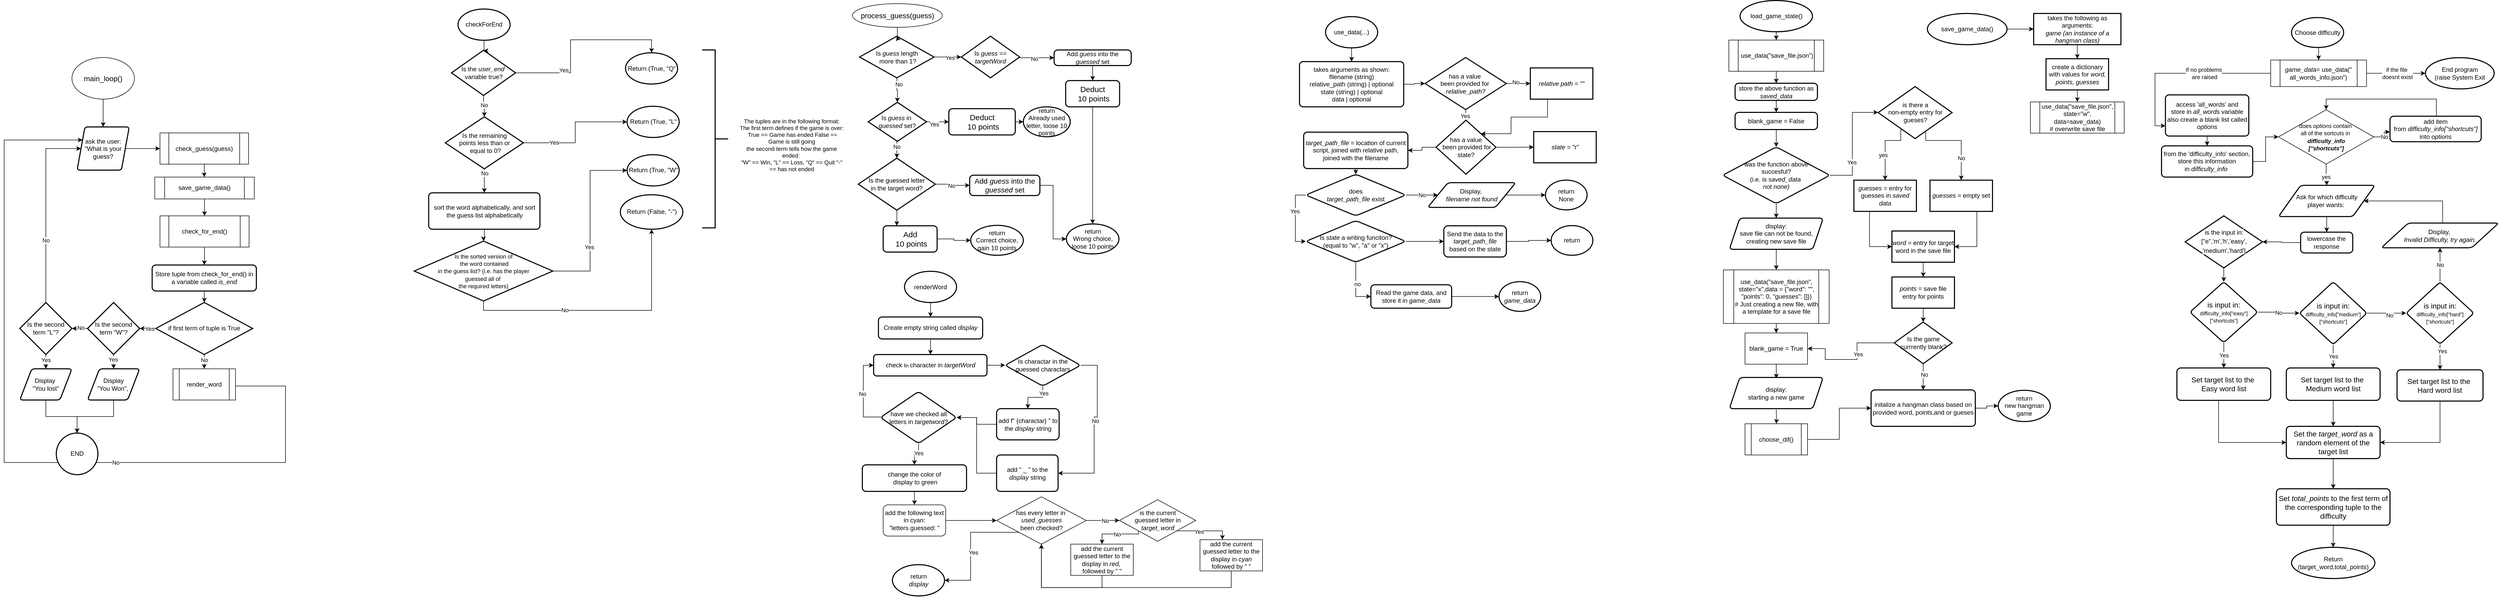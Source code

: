<mxfile version="26.1.1">
  <diagram name="Page-1" id="VFj65QAzPsNUZFpsatWj">
    <mxGraphModel dx="1514" dy="997" grid="0" gridSize="10" guides="1" tooltips="1" connect="1" arrows="1" fold="1" page="1" pageScale="1" pageWidth="827" pageHeight="1169" math="0" shadow="0">
      <root>
        <mxCell id="0" />
        <mxCell id="1" parent="0" />
        <mxCell id="16hW8aWgDfImmh0Cn97X-71" value="" style="edgeStyle=orthogonalEdgeStyle;rounded=0;orthogonalLoop=1;jettySize=auto;html=1;exitX=0.5;exitY=1;exitDx=0;exitDy=0;exitPerimeter=0;entryX=0.5;entryY=0;entryDx=0;entryDy=0;" parent="1" source="16hW8aWgDfImmh0Cn97X-78" target="i9rH-VH7goMe6gmp9oEX-1" edge="1">
          <mxGeometry relative="1" as="geometry">
            <mxPoint x="4479.946" y="92.28" as="sourcePoint" />
            <mxPoint x="4479.938" y="112.28" as="targetPoint" />
          </mxGeometry>
        </mxCell>
        <mxCell id="3p7yJRifDNwi82YsYZCq-16" value="" style="edgeStyle=orthogonalEdgeStyle;rounded=0;orthogonalLoop=1;jettySize=auto;html=1;" parent="1" source="16hW8aWgDfImmh0Cn97X-51" target="mmGjmohOtIg-gZhR8A6J-3" edge="1">
          <mxGeometry relative="1" as="geometry" />
        </mxCell>
        <mxCell id="16hW8aWgDfImmh0Cn97X-51" value="Ask for which difficulty&lt;div&gt;player wants:&amp;nbsp;&lt;/div&gt;" style="shape=parallelogram;html=1;strokeWidth=2;perimeter=parallelogramPerimeter;whiteSpace=wrap;rounded=1;arcSize=12;size=0.23;" parent="1" vertex="1">
          <mxGeometry x="4404.89" y="357.26" width="185" height="60" as="geometry" />
        </mxCell>
        <mxCell id="16hW8aWgDfImmh0Cn97X-52" value="" style="edgeStyle=orthogonalEdgeStyle;rounded=0;orthogonalLoop=1;jettySize=auto;html=1;" parent="1" source="16hW8aWgDfImmh0Cn97X-54" target="16hW8aWgDfImmh0Cn97X-56" edge="1">
          <mxGeometry relative="1" as="geometry" />
        </mxCell>
        <mxCell id="MnmEK7-N3imYMPAZ-l2H-11" value="Yes" style="edgeLabel;html=1;align=center;verticalAlign=middle;resizable=0;points=[];" parent="16hW8aWgDfImmh0Cn97X-52" vertex="1" connectable="0">
          <mxGeometry x="-0.483" y="4" relative="1" as="geometry">
            <mxPoint as="offset" />
          </mxGeometry>
        </mxCell>
        <mxCell id="3p7yJRifDNwi82YsYZCq-14" value="No" style="edgeStyle=orthogonalEdgeStyle;rounded=0;orthogonalLoop=1;jettySize=auto;html=1;entryX=0.5;entryY=1;entryDx=0;entryDy=0;" parent="1" source="16hW8aWgDfImmh0Cn97X-54" target="mmGjmohOtIg-gZhR8A6J-6" edge="1">
          <mxGeometry relative="1" as="geometry" />
        </mxCell>
        <mxCell id="16hW8aWgDfImmh0Cn97X-54" value="&lt;font style=&quot;font-size: 14px;&quot;&gt;is input in:&lt;/font&gt;&lt;div&gt;&lt;span style=&quot;font-size: 10px;&quot;&gt;difficulty_info[&quot;hard&quot;][&quot;shortcuts&quot;]&lt;/span&gt;&lt;/div&gt;" style="rhombus;whiteSpace=wrap;html=1;strokeWidth=2;rounded=1;arcSize=12;" parent="1" vertex="1">
          <mxGeometry x="4649.89" y="543.31" width="130" height="119.11" as="geometry" />
        </mxCell>
        <mxCell id="3p7yJRifDNwi82YsYZCq-4" style="edgeStyle=orthogonalEdgeStyle;rounded=0;orthogonalLoop=1;jettySize=auto;html=1;entryX=1;entryY=0.5;entryDx=0;entryDy=0;" parent="1" source="16hW8aWgDfImmh0Cn97X-56" target="16hW8aWgDfImmh0Cn97X-66" edge="1">
          <mxGeometry relative="1" as="geometry">
            <Array as="points">
              <mxPoint x="4714.89" y="851.5" />
            </Array>
          </mxGeometry>
        </mxCell>
        <mxCell id="16hW8aWgDfImmh0Cn97X-56" value="&lt;span style=&quot;font-size: 14px;&quot;&gt;Set target list to the&amp;nbsp;&lt;/span&gt;&lt;br style=&quot;font-size: 14px;&quot;&gt;&lt;span style=&quot;font-size: 14px;&quot;&gt;Hard word list&lt;/span&gt;" style="whiteSpace=wrap;html=1;strokeWidth=2;rounded=1;arcSize=12;" parent="1" vertex="1">
          <mxGeometry x="4632.39" y="711.86" width="165" height="60" as="geometry" />
        </mxCell>
        <mxCell id="3p7yJRifDNwi82YsYZCq-2" value="" style="edgeStyle=orthogonalEdgeStyle;rounded=0;orthogonalLoop=1;jettySize=auto;html=1;" parent="1" source="16hW8aWgDfImmh0Cn97X-58" target="16hW8aWgDfImmh0Cn97X-66" edge="1">
          <mxGeometry relative="1" as="geometry" />
        </mxCell>
        <mxCell id="16hW8aWgDfImmh0Cn97X-58" value="&lt;font style=&quot;font-size: 14px;&quot;&gt;Set target list to the&amp;nbsp;&lt;br&gt;Medium word list&lt;/font&gt;" style="whiteSpace=wrap;html=1;strokeWidth=2;rounded=1;arcSize=12;" parent="1" vertex="1">
          <mxGeometry x="4419.89" y="708.25" width="180" height="62.25" as="geometry" />
        </mxCell>
        <mxCell id="3p7yJRifDNwi82YsYZCq-3" style="edgeStyle=orthogonalEdgeStyle;rounded=0;orthogonalLoop=1;jettySize=auto;html=1;entryX=0;entryY=0.5;entryDx=0;entryDy=0;" parent="1" source="16hW8aWgDfImmh0Cn97X-60" target="16hW8aWgDfImmh0Cn97X-66" edge="1">
          <mxGeometry relative="1" as="geometry">
            <Array as="points">
              <mxPoint x="4289.89" y="851.5" />
            </Array>
          </mxGeometry>
        </mxCell>
        <mxCell id="16hW8aWgDfImmh0Cn97X-60" value="&lt;span style=&quot;font-size: 14px;&quot;&gt;Set target list to the&amp;nbsp;&lt;/span&gt;&lt;br style=&quot;font-size: 14px;&quot;&gt;&lt;span style=&quot;font-size: 14px;&quot;&gt;Easy word list&lt;/span&gt;" style="whiteSpace=wrap;html=1;strokeWidth=2;rounded=1;arcSize=12;" parent="1" vertex="1">
          <mxGeometry x="4209.89" y="708.25" width="180" height="62.25" as="geometry" />
        </mxCell>
        <mxCell id="16hW8aWgDfImmh0Cn97X-62" value="Yes" style="edgeStyle=orthogonalEdgeStyle;rounded=0;orthogonalLoop=1;jettySize=auto;html=1;" parent="1" source="16hW8aWgDfImmh0Cn97X-63" target="16hW8aWgDfImmh0Cn97X-58" edge="1">
          <mxGeometry relative="1" as="geometry" />
        </mxCell>
        <mxCell id="3p7yJRifDNwi82YsYZCq-12" value="" style="edgeStyle=orthogonalEdgeStyle;rounded=0;orthogonalLoop=1;jettySize=auto;html=1;" parent="1" source="16hW8aWgDfImmh0Cn97X-63" target="16hW8aWgDfImmh0Cn97X-54" edge="1">
          <mxGeometry relative="1" as="geometry" />
        </mxCell>
        <mxCell id="3p7yJRifDNwi82YsYZCq-13" value="No" style="edgeLabel;html=1;align=center;verticalAlign=middle;resizable=0;points=[];" parent="3p7yJRifDNwi82YsYZCq-12" vertex="1" connectable="0">
          <mxGeometry x="0.156" y="-4" relative="1" as="geometry">
            <mxPoint as="offset" />
          </mxGeometry>
        </mxCell>
        <mxCell id="16hW8aWgDfImmh0Cn97X-63" value="&lt;font style=&quot;font-size: 14px;&quot;&gt;is input in:&lt;/font&gt;&lt;div&gt;&lt;span style=&quot;font-size: 10px;&quot;&gt;difficulty_info[&quot;medium&quot;][&quot;shortcuts&quot;]&lt;/span&gt;&lt;/div&gt;" style="rhombus;whiteSpace=wrap;html=1;strokeWidth=2;rounded=1;arcSize=12;direction=south;" parent="1" vertex="1">
          <mxGeometry x="4445.14" y="542.61" width="129.5" height="120.5" as="geometry" />
        </mxCell>
        <mxCell id="16hW8aWgDfImmh0Cn97X-64" value="Yes" style="edgeStyle=orthogonalEdgeStyle;rounded=0;orthogonalLoop=1;jettySize=auto;html=1;" parent="1" source="16hW8aWgDfImmh0Cn97X-65" target="16hW8aWgDfImmh0Cn97X-60" edge="1">
          <mxGeometry relative="1" as="geometry" />
        </mxCell>
        <mxCell id="3p7yJRifDNwi82YsYZCq-11" value="No" style="edgeStyle=orthogonalEdgeStyle;rounded=0;orthogonalLoop=1;jettySize=auto;html=1;" parent="1" source="16hW8aWgDfImmh0Cn97X-65" target="16hW8aWgDfImmh0Cn97X-63" edge="1">
          <mxGeometry relative="1" as="geometry" />
        </mxCell>
        <mxCell id="16hW8aWgDfImmh0Cn97X-65" value="&lt;font style=&quot;font-size: 14px;&quot;&gt;is input in:&lt;/font&gt;&lt;div&gt;&lt;font style=&quot;font-size: 10px;&quot;&gt;difficulty_info[&quot;easy&quot;][&quot;shortcuts&quot;]&lt;/font&gt;&lt;/div&gt;" style="rhombus;whiteSpace=wrap;html=1;strokeWidth=2;rounded=1;arcSize=12;direction=south;" parent="1" vertex="1">
          <mxGeometry x="4234.89" y="542.61" width="130" height="116.89" as="geometry" />
        </mxCell>
        <mxCell id="3p7yJRifDNwi82YsYZCq-5" value="" style="edgeStyle=orthogonalEdgeStyle;rounded=0;orthogonalLoop=1;jettySize=auto;html=1;" parent="1" source="16hW8aWgDfImmh0Cn97X-66" target="16hW8aWgDfImmh0Cn97X-75" edge="1">
          <mxGeometry relative="1" as="geometry" />
        </mxCell>
        <mxCell id="16hW8aWgDfImmh0Cn97X-66" value="&lt;font style=&quot;font-size: 14px;&quot;&gt;Set the &lt;i&gt;target_word &lt;/i&gt;as a random element of the target list&lt;/font&gt;" style="rounded=1;whiteSpace=wrap;html=1;absoluteArcSize=1;arcSize=14;strokeWidth=2;" parent="1" vertex="1">
          <mxGeometry x="4419.89" y="820.5" width="180" height="62" as="geometry" />
        </mxCell>
        <mxCell id="mmGjmohOtIg-gZhR8A6J-18" value="" style="edgeStyle=orthogonalEdgeStyle;rounded=0;orthogonalLoop=1;jettySize=auto;html=1;" parent="1" source="16hW8aWgDfImmh0Cn97X-75" target="16hW8aWgDfImmh0Cn97X-80" edge="1">
          <mxGeometry relative="1" as="geometry" />
        </mxCell>
        <mxCell id="16hW8aWgDfImmh0Cn97X-75" value="&lt;font style=&quot;font-size: 14px;&quot;&gt;Set &lt;i&gt;total_points&lt;/i&gt; to the first term of the corresponding tuple to the difficulty&lt;/font&gt;" style="rounded=1;whiteSpace=wrap;html=1;absoluteArcSize=1;arcSize=14;strokeWidth=2;" parent="1" vertex="1">
          <mxGeometry x="4400.89" y="940.5" width="218" height="70" as="geometry" />
        </mxCell>
        <mxCell id="16hW8aWgDfImmh0Cn97X-78" value="Choose difficulty" style="strokeWidth=2;html=1;shape=mxgraph.flowchart.start_2;whiteSpace=wrap;" parent="1" vertex="1">
          <mxGeometry x="4429.89" y="34.78" width="100" height="57.5" as="geometry" />
        </mxCell>
        <mxCell id="16hW8aWgDfImmh0Cn97X-80" value="Return (target_word,total_points)" style="strokeWidth=2;html=1;shape=mxgraph.flowchart.start_2;whiteSpace=wrap;" parent="1" vertex="1">
          <mxGeometry x="4429.89" y="1053.0" width="160" height="60" as="geometry" />
        </mxCell>
        <mxCell id="MnmEK7-N3imYMPAZ-l2H-24" value="" style="edgeStyle=orthogonalEdgeStyle;rounded=0;orthogonalLoop=1;jettySize=auto;html=1;" parent="1" source="MnmEK7-N3imYMPAZ-l2H-10" target="MnmEK7-N3imYMPAZ-l2H-23" edge="1">
          <mxGeometry relative="1" as="geometry" />
        </mxCell>
        <mxCell id="MnmEK7-N3imYMPAZ-l2H-160" value="Yes" style="edgeLabel;html=1;align=center;verticalAlign=middle;resizable=0;points=[];" parent="MnmEK7-N3imYMPAZ-l2H-24" vertex="1" connectable="0">
          <mxGeometry x="0.13" y="-1" relative="1" as="geometry">
            <mxPoint as="offset" />
          </mxGeometry>
        </mxCell>
        <mxCell id="MnmEK7-N3imYMPAZ-l2H-34" value="" style="edgeStyle=orthogonalEdgeStyle;rounded=0;orthogonalLoop=1;jettySize=auto;html=1;" parent="1" source="MnmEK7-N3imYMPAZ-l2H-10" target="MnmEK7-N3imYMPAZ-l2H-33" edge="1">
          <mxGeometry relative="1" as="geometry" />
        </mxCell>
        <mxCell id="MnmEK7-N3imYMPAZ-l2H-38" value="No" style="edgeLabel;html=1;align=center;verticalAlign=middle;resizable=0;points=[];" parent="MnmEK7-N3imYMPAZ-l2H-34" vertex="1" connectable="0">
          <mxGeometry x="-0.49" y="3" relative="1" as="geometry">
            <mxPoint as="offset" />
          </mxGeometry>
        </mxCell>
        <mxCell id="MnmEK7-N3imYMPAZ-l2H-10" value="Is &lt;i&gt;guess &lt;/i&gt;length&lt;div&gt;&amp;nbsp;more than 1?&lt;/div&gt;" style="strokeWidth=2;html=1;shape=mxgraph.flowchart.decision;whiteSpace=wrap;" parent="1" vertex="1">
          <mxGeometry x="1681.75" y="70.61" width="143" height="80" as="geometry" />
        </mxCell>
        <mxCell id="MnmEK7-N3imYMPAZ-l2H-68" style="edgeStyle=orthogonalEdgeStyle;rounded=0;orthogonalLoop=1;jettySize=auto;html=1;entryX=0;entryY=0.5;entryDx=0;entryDy=0;exitX=1;exitY=0.5;exitDx=0;exitDy=0;exitPerimeter=0;" parent="1" source="MnmEK7-N3imYMPAZ-l2H-23" target="MnmEK7-N3imYMPAZ-l2H-67" edge="1">
          <mxGeometry relative="1" as="geometry">
            <Array as="points">
              <mxPoint x="1989" y="112.0" />
            </Array>
          </mxGeometry>
        </mxCell>
        <mxCell id="i9rH-VH7goMe6gmp9oEX-59" value="No" style="edgeLabel;html=1;align=center;verticalAlign=middle;resizable=0;points=[];" vertex="1" connectable="0" parent="MnmEK7-N3imYMPAZ-l2H-68">
          <mxGeometry x="-0.124" y="-2" relative="1" as="geometry">
            <mxPoint as="offset" />
          </mxGeometry>
        </mxCell>
        <mxCell id="MnmEK7-N3imYMPAZ-l2H-23" value="Is &lt;i&gt;guess &lt;/i&gt;== &lt;i&gt;targetWord&lt;/i&gt;" style="strokeWidth=2;html=1;shape=mxgraph.flowchart.decision;whiteSpace=wrap;" parent="1" vertex="1">
          <mxGeometry x="1877" y="70.61" width="112" height="80" as="geometry" />
        </mxCell>
        <mxCell id="MnmEK7-N3imYMPAZ-l2H-60" value="" style="edgeStyle=orthogonalEdgeStyle;rounded=0;orthogonalLoop=1;jettySize=auto;html=1;" parent="1" edge="1">
          <mxGeometry relative="1" as="geometry">
            <mxPoint x="2241.048" y="125.5" as="sourcePoint" />
          </mxGeometry>
        </mxCell>
        <mxCell id="3p7yJRifDNwi82YsYZCq-20" style="edgeStyle=orthogonalEdgeStyle;rounded=0;orthogonalLoop=1;jettySize=auto;html=1;entryX=0;entryY=0.5;entryDx=0;entryDy=0;" parent="1" source="MnmEK7-N3imYMPAZ-l2H-33" target="i9rH-VH7goMe6gmp9oEX-51" edge="1">
          <mxGeometry relative="1" as="geometry" />
        </mxCell>
        <mxCell id="3p7yJRifDNwi82YsYZCq-21" value="Yes" style="edgeLabel;html=1;align=center;verticalAlign=middle;resizable=0;points=[];" parent="3p7yJRifDNwi82YsYZCq-20" vertex="1" connectable="0">
          <mxGeometry x="-0.387" y="-5" relative="1" as="geometry">
            <mxPoint x="1" as="offset" />
          </mxGeometry>
        </mxCell>
        <mxCell id="3p7yJRifDNwi82YsYZCq-22" style="edgeStyle=orthogonalEdgeStyle;rounded=0;orthogonalLoop=1;jettySize=auto;html=1;entryX=0.5;entryY=0;entryDx=0;entryDy=0;" parent="1" source="MnmEK7-N3imYMPAZ-l2H-33" target="MnmEK7-N3imYMPAZ-l2H-39" edge="1">
          <mxGeometry relative="1" as="geometry">
            <Array as="points">
              <mxPoint x="1754" y="235.11" />
              <mxPoint x="1754" y="347" />
            </Array>
          </mxGeometry>
        </mxCell>
        <mxCell id="i9rH-VH7goMe6gmp9oEX-57" value="No" style="edgeLabel;html=1;align=center;verticalAlign=middle;resizable=0;points=[];" vertex="1" connectable="0" parent="3p7yJRifDNwi82YsYZCq-22">
          <mxGeometry x="-0.34" y="-1" relative="1" as="geometry">
            <mxPoint as="offset" />
          </mxGeometry>
        </mxCell>
        <mxCell id="MnmEK7-N3imYMPAZ-l2H-33" value="Is &lt;i&gt;guess &lt;/i&gt;in&amp;nbsp;&lt;div&gt;&lt;i&gt;guessed&amp;nbsp;&lt;/i&gt;&lt;span style=&quot;background-color: transparent; color: light-dark(rgb(0, 0, 0), rgb(255, 255, 255));&quot;&gt;set?&lt;/span&gt;&lt;/div&gt;" style="rhombus;whiteSpace=wrap;html=1;strokeWidth=2;" parent="1" vertex="1">
          <mxGeometry x="1698.25" y="197.61" width="112" height="75" as="geometry" />
        </mxCell>
        <mxCell id="3p7yJRifDNwi82YsYZCq-18" value="" style="edgeStyle=orthogonalEdgeStyle;rounded=0;orthogonalLoop=1;jettySize=auto;html=1;entryX=0;entryY=0.5;entryDx=0;entryDy=0;" parent="1" source="MnmEK7-N3imYMPAZ-l2H-39" target="MnmEK7-N3imYMPAZ-l2H-45" edge="1">
          <mxGeometry relative="1" as="geometry">
            <mxPoint x="2087" y="462" as="targetPoint" />
          </mxGeometry>
        </mxCell>
        <mxCell id="3p7yJRifDNwi82YsYZCq-19" value="No" style="edgeLabel;html=1;align=center;verticalAlign=middle;resizable=0;points=[];" parent="3p7yJRifDNwi82YsYZCq-18" vertex="1" connectable="0">
          <mxGeometry x="-0.08" y="2" relative="1" as="geometry">
            <mxPoint x="-1" y="5" as="offset" />
          </mxGeometry>
        </mxCell>
        <mxCell id="i9rH-VH7goMe6gmp9oEX-66" style="edgeStyle=orthogonalEdgeStyle;rounded=0;orthogonalLoop=1;jettySize=auto;html=1;entryX=0.25;entryY=0;entryDx=0;entryDy=0;" edge="1" parent="1" source="MnmEK7-N3imYMPAZ-l2H-39" target="i9rH-VH7goMe6gmp9oEX-65">
          <mxGeometry relative="1" as="geometry" />
        </mxCell>
        <mxCell id="MnmEK7-N3imYMPAZ-l2H-39" value="Is the guessed letter&lt;div&gt;in the target word?&lt;/div&gt;" style="rhombus;whiteSpace=wrap;html=1;strokeWidth=2;" parent="1" vertex="1">
          <mxGeometry x="1679.25" y="305" width="148" height="100" as="geometry" />
        </mxCell>
        <mxCell id="i9rH-VH7goMe6gmp9oEX-61" style="edgeStyle=orthogonalEdgeStyle;rounded=0;orthogonalLoop=1;jettySize=auto;html=1;entryX=0;entryY=0.5;entryDx=0;entryDy=0;exitX=1;exitY=0.5;exitDx=0;exitDy=0;" edge="1" parent="1" source="MnmEK7-N3imYMPAZ-l2H-45" target="i9rH-VH7goMe6gmp9oEX-58">
          <mxGeometry relative="1" as="geometry">
            <Array as="points" />
          </mxGeometry>
        </mxCell>
        <mxCell id="MnmEK7-N3imYMPAZ-l2H-45" value="Add &lt;i&gt;guess &lt;/i&gt;into the &lt;i&gt;guessed &lt;/i&gt;set" style="rounded=1;whiteSpace=wrap;html=1;absoluteArcSize=1;arcSize=14;strokeWidth=2;fontSize=14;" parent="1" vertex="1">
          <mxGeometry x="1893" y="337.73" width="134.75" height="39.14" as="geometry" />
        </mxCell>
        <mxCell id="MnmEK7-N3imYMPAZ-l2H-59" value="" style="edgeStyle=orthogonalEdgeStyle;rounded=0;orthogonalLoop=1;jettySize=auto;html=1;" parent="1" source="MnmEK7-N3imYMPAZ-l2H-57" target="MnmEK7-N3imYMPAZ-l2H-10" edge="1">
          <mxGeometry relative="1" as="geometry" />
        </mxCell>
        <mxCell id="MnmEK7-N3imYMPAZ-l2H-57" value="&lt;font style=&quot;font-size: 14px;&quot;&gt;process_guess(guess)&lt;/font&gt;" style="ellipse;whiteSpace=wrap;html=1;" parent="1" vertex="1">
          <mxGeometry x="1668" y="8" width="172.5" height="45.5" as="geometry" />
        </mxCell>
        <mxCell id="i9rH-VH7goMe6gmp9oEX-60" style="edgeStyle=orthogonalEdgeStyle;rounded=0;orthogonalLoop=1;jettySize=auto;html=1;entryX=0.5;entryY=0;entryDx=0;entryDy=0;exitX=0.5;exitY=1;exitDx=0;exitDy=0;" edge="1" parent="1" source="i9rH-VH7goMe6gmp9oEX-63" target="i9rH-VH7goMe6gmp9oEX-58">
          <mxGeometry relative="1" as="geometry" />
        </mxCell>
        <mxCell id="i9rH-VH7goMe6gmp9oEX-64" style="edgeStyle=orthogonalEdgeStyle;rounded=0;orthogonalLoop=1;jettySize=auto;html=1;" edge="1" parent="1" source="MnmEK7-N3imYMPAZ-l2H-67" target="i9rH-VH7goMe6gmp9oEX-63">
          <mxGeometry relative="1" as="geometry" />
        </mxCell>
        <mxCell id="MnmEK7-N3imYMPAZ-l2H-67" value="Add &lt;i&gt;guess &lt;/i&gt;into the &lt;i&gt;guessed &lt;/i&gt;set" style="rounded=1;whiteSpace=wrap;html=1;absoluteArcSize=1;arcSize=14;strokeWidth=2;" parent="1" vertex="1">
          <mxGeometry x="2055" y="97" width="148" height="30" as="geometry" />
        </mxCell>
        <mxCell id="MnmEK7-N3imYMPAZ-l2H-76" value="" style="edgeStyle=orthogonalEdgeStyle;rounded=0;orthogonalLoop=1;jettySize=auto;html=1;entryX=0.5;entryY=0;entryDx=0;entryDy=0;entryPerimeter=0;" parent="1" source="MnmEK7-N3imYMPAZ-l2H-74" target="i9rH-VH7goMe6gmp9oEX-45" edge="1">
          <mxGeometry relative="1" as="geometry">
            <mxPoint x="988.5" y="120.0" as="targetPoint" />
          </mxGeometry>
        </mxCell>
        <mxCell id="MnmEK7-N3imYMPAZ-l2H-74" value="checkForEnd" style="strokeWidth=2;html=1;shape=mxgraph.flowchart.start_2;whiteSpace=wrap;" parent="1" vertex="1">
          <mxGeometry x="911" y="18.39" width="100" height="60" as="geometry" />
        </mxCell>
        <mxCell id="MnmEK7-N3imYMPAZ-l2H-80" value="" style="edgeStyle=orthogonalEdgeStyle;rounded=0;orthogonalLoop=1;jettySize=auto;html=1;" parent="1" source="MnmEK7-N3imYMPAZ-l2H-77" target="MnmEK7-N3imYMPAZ-l2H-79" edge="1">
          <mxGeometry relative="1" as="geometry" />
        </mxCell>
        <mxCell id="MnmEK7-N3imYMPAZ-l2H-89" value="Yes" style="edgeLabel;html=1;align=center;verticalAlign=middle;resizable=0;points=[];" parent="MnmEK7-N3imYMPAZ-l2H-80" vertex="1" connectable="0">
          <mxGeometry x="-0.511" y="1" relative="1" as="geometry">
            <mxPoint as="offset" />
          </mxGeometry>
        </mxCell>
        <mxCell id="MnmEK7-N3imYMPAZ-l2H-82" value="" style="edgeStyle=orthogonalEdgeStyle;rounded=0;orthogonalLoop=1;jettySize=auto;html=1;entryX=0.5;entryY=0;entryDx=0;entryDy=0;" parent="1" source="MnmEK7-N3imYMPAZ-l2H-77" target="MnmEK7-N3imYMPAZ-l2H-83" edge="1">
          <mxGeometry relative="1" as="geometry">
            <mxPoint x="961.5" y="324.61" as="targetPoint" />
          </mxGeometry>
        </mxCell>
        <mxCell id="MnmEK7-N3imYMPAZ-l2H-90" value="No" style="edgeLabel;html=1;align=center;verticalAlign=middle;resizable=0;points=[];" parent="MnmEK7-N3imYMPAZ-l2H-82" vertex="1" connectable="0">
          <mxGeometry x="-0.621" relative="1" as="geometry">
            <mxPoint as="offset" />
          </mxGeometry>
        </mxCell>
        <mxCell id="MnmEK7-N3imYMPAZ-l2H-77" value="Is the remaining&lt;div&gt;points less than or&lt;/div&gt;&lt;div&gt;&amp;nbsp;equal to 0?&lt;/div&gt;" style="strokeWidth=2;html=1;shape=mxgraph.flowchart.decision;whiteSpace=wrap;" parent="1" vertex="1">
          <mxGeometry x="886.5" y="225.5" width="150" height="100" as="geometry" />
        </mxCell>
        <mxCell id="MnmEK7-N3imYMPAZ-l2H-79" value="Return (True, &quot;L&quot;" style="strokeWidth=2;html=1;shape=mxgraph.flowchart.start_2;whiteSpace=wrap;" parent="1" vertex="1">
          <mxGeometry x="1235.5" y="205.25" width="100" height="60" as="geometry" />
        </mxCell>
        <mxCell id="MnmEK7-N3imYMPAZ-l2H-85" value="" style="edgeStyle=orthogonalEdgeStyle;rounded=0;orthogonalLoop=1;jettySize=auto;html=1;" parent="1" source="MnmEK7-N3imYMPAZ-l2H-83" target="MnmEK7-N3imYMPAZ-l2H-84" edge="1">
          <mxGeometry relative="1" as="geometry" />
        </mxCell>
        <mxCell id="MnmEK7-N3imYMPAZ-l2H-83" value="sort the word alphabetically, and sort the guess list alphabetically" style="rounded=1;whiteSpace=wrap;html=1;absoluteArcSize=1;arcSize=14;strokeWidth=2;" parent="1" vertex="1">
          <mxGeometry x="854.75" y="371.61" width="213.5" height="70" as="geometry" />
        </mxCell>
        <mxCell id="MnmEK7-N3imYMPAZ-l2H-88" value="" style="edgeStyle=orthogonalEdgeStyle;rounded=0;orthogonalLoop=1;jettySize=auto;html=1;exitX=1;exitY=0.5;exitDx=0;exitDy=0;" parent="1" source="MnmEK7-N3imYMPAZ-l2H-84" target="MnmEK7-N3imYMPAZ-l2H-87" edge="1">
          <mxGeometry relative="1" as="geometry">
            <Array as="points">
              <mxPoint x="1164.5" y="522.5" />
              <mxPoint x="1164.5" y="328.5" />
            </Array>
          </mxGeometry>
        </mxCell>
        <mxCell id="MnmEK7-N3imYMPAZ-l2H-91" value="Yes" style="edgeLabel;html=1;align=center;verticalAlign=middle;resizable=0;points=[];" parent="MnmEK7-N3imYMPAZ-l2H-88" vertex="1" connectable="0">
          <mxGeometry x="-0.3" y="2" relative="1" as="geometry">
            <mxPoint as="offset" />
          </mxGeometry>
        </mxCell>
        <mxCell id="MnmEK7-N3imYMPAZ-l2H-93" value="" style="edgeStyle=orthogonalEdgeStyle;rounded=0;orthogonalLoop=1;jettySize=auto;html=1;" parent="1" source="MnmEK7-N3imYMPAZ-l2H-84" target="MnmEK7-N3imYMPAZ-l2H-92" edge="1">
          <mxGeometry relative="1" as="geometry">
            <Array as="points">
              <mxPoint x="959.5" y="597.5" />
              <mxPoint x="1282.5" y="597.5" />
            </Array>
          </mxGeometry>
        </mxCell>
        <mxCell id="MnmEK7-N3imYMPAZ-l2H-106" value="No" style="edgeLabel;html=1;align=center;verticalAlign=middle;resizable=0;points=[];" parent="MnmEK7-N3imYMPAZ-l2H-93" vertex="1" connectable="0">
          <mxGeometry x="-0.299" relative="1" as="geometry">
            <mxPoint y="-1" as="offset" />
          </mxGeometry>
        </mxCell>
        <mxCell id="MnmEK7-N3imYMPAZ-l2H-84" value="&lt;div style=&quot;&quot;&gt;&lt;span style=&quot;background-color: transparent; color: light-dark(rgb(0, 0, 0), rgb(255, 255, 255));&quot;&gt;&lt;font style=&quot;font-size: 11px;&quot;&gt;Is the sorted version of&lt;/font&gt;&lt;/span&gt;&lt;/div&gt;&lt;div style=&quot;&quot;&gt;&lt;span style=&quot;background-color: transparent; color: light-dark(rgb(0, 0, 0), rgb(255, 255, 255));&quot;&gt;&lt;font style=&quot;font-size: 11px;&quot;&gt;&amp;nbsp;the word contained&lt;/font&gt;&lt;/span&gt;&lt;/div&gt;&lt;div style=&quot;&quot;&gt;&lt;span style=&quot;background-color: transparent; color: light-dark(rgb(0, 0, 0), rgb(255, 255, 255));&quot;&gt;&lt;font style=&quot;font-size: 11px;&quot;&gt;&amp;nbsp;in the guess list?&amp;nbsp;&lt;/font&gt;&lt;/span&gt;&lt;span style=&quot;font-size: 11px; background-color: transparent; color: light-dark(rgb(0, 0, 0), rgb(255, 255, 255));&quot;&gt;(i.e. has the player&amp;nbsp;&lt;/span&gt;&lt;/div&gt;&lt;div style=&quot;&quot;&gt;&lt;font style=&quot;font-size: 11px;&quot;&gt;guessed all of&amp;nbsp;&lt;/font&gt;&lt;/div&gt;&lt;div style=&quot;&quot;&gt;&lt;font style=&quot;font-size: 11px;&quot;&gt;the required letters)&lt;/font&gt;&lt;/div&gt;" style="rhombus;whiteSpace=wrap;html=1;rounded=1;arcSize=0;strokeWidth=2;align=center;" parent="1" vertex="1">
          <mxGeometry x="827" y="464.5" width="266" height="115" as="geometry" />
        </mxCell>
        <mxCell id="MnmEK7-N3imYMPAZ-l2H-87" value="Return (True, &quot;W&quot;" style="strokeWidth=2;html=1;shape=mxgraph.flowchart.start_2;whiteSpace=wrap;" parent="1" vertex="1">
          <mxGeometry x="1235.5" y="298.39" width="100" height="60" as="geometry" />
        </mxCell>
        <mxCell id="MnmEK7-N3imYMPAZ-l2H-92" value="Return (False, &quot;-&quot;)" style="ellipse;whiteSpace=wrap;html=1;rounded=1;arcSize=0;strokeWidth=2;" parent="1" vertex="1">
          <mxGeometry x="1222.5" y="375.36" width="120" height="66.25" as="geometry" />
        </mxCell>
        <mxCell id="MnmEK7-N3imYMPAZ-l2H-99" value="" style="strokeWidth=2;html=1;shape=mxgraph.flowchart.annotation_2;align=left;labelPosition=right;pointerEvents=1;rotation=-180;" parent="1" vertex="1">
          <mxGeometry x="1379.5" y="97" width="50" height="342" as="geometry" />
        </mxCell>
        <mxCell id="MnmEK7-N3imYMPAZ-l2H-100" value="The tuples are in the following format:&lt;br&gt;The first term defines if the game is over:&lt;div&gt;&amp;nbsp;True == Game has ended&amp;nbsp;False == Game is still going&lt;br&gt;the second term tells how the game ended:&amp;nbsp;&lt;br&gt;&quot;W&quot; == Win, &quot;L&quot; == Loss, &quot;Q&quot; == Quit &quot;-&quot; == has not ended&lt;/div&gt;" style="text;html=1;align=center;verticalAlign=middle;whiteSpace=wrap;rounded=0;fontSize=11;" parent="1" vertex="1">
          <mxGeometry x="1448.5" y="265.25" width="205" height="30" as="geometry" />
        </mxCell>
        <mxCell id="mmGjmohOtIg-gZhR8A6J-5" value="" style="edgeStyle=orthogonalEdgeStyle;rounded=0;orthogonalLoop=1;jettySize=auto;html=1;" parent="1" source="mmGjmohOtIg-gZhR8A6J-3" target="mmGjmohOtIg-gZhR8A6J-4" edge="1">
          <mxGeometry relative="1" as="geometry" />
        </mxCell>
        <mxCell id="mmGjmohOtIg-gZhR8A6J-3" value="lowercase the response" style="rounded=1;whiteSpace=wrap;html=1;absoluteArcSize=1;arcSize=14;strokeWidth=2;" parent="1" vertex="1">
          <mxGeometry x="4447.39" y="447.26" width="100" height="40" as="geometry" />
        </mxCell>
        <mxCell id="3p7yJRifDNwi82YsYZCq-9" value="" style="edgeStyle=orthogonalEdgeStyle;rounded=0;orthogonalLoop=1;jettySize=auto;html=1;" parent="1" source="mmGjmohOtIg-gZhR8A6J-4" target="16hW8aWgDfImmh0Cn97X-65" edge="1">
          <mxGeometry relative="1" as="geometry" />
        </mxCell>
        <mxCell id="mmGjmohOtIg-gZhR8A6J-4" value="&lt;font style=&quot;background-color: light-dark(#ffffff, var(--ge-dark-color, #121212));&quot; face=&quot;Helvetica&quot;&gt;is t&lt;span&gt;he input in:&lt;/span&gt;&lt;br&gt;&lt;/font&gt;&lt;div style=&quot;line-height: 18px; white-space: pre;&quot;&gt;&lt;font style=&quot;background-color: light-dark(#ffffff, var(--ge-dark-color, #121212));&quot; face=&quot;Helvetica&quot;&gt;[&quot;e&quot;,&#39;m&#39;,&#39;h&#39;,&#39;easy&#39;,&lt;/font&gt;&lt;/div&gt;&lt;div style=&quot;line-height: 18px; white-space: pre;&quot;&gt;&lt;font style=&quot;background-color: light-dark(#ffffff, var(--ge-dark-color, #121212));&quot; face=&quot;Helvetica&quot;&gt;&#39;medium&#39;,&#39;hard&#39;]&lt;/font&gt;&lt;/div&gt;" style="strokeWidth=2;html=1;shape=mxgraph.flowchart.decision;whiteSpace=wrap;" parent="1" vertex="1">
          <mxGeometry x="4225.64" y="415.89" width="148.5" height="100" as="geometry" />
        </mxCell>
        <mxCell id="3p7yJRifDNwi82YsYZCq-17" style="edgeStyle=orthogonalEdgeStyle;rounded=0;orthogonalLoop=1;jettySize=auto;html=1;entryX=1;entryY=0.5;entryDx=0;entryDy=0;" parent="1" source="mmGjmohOtIg-gZhR8A6J-6" target="16hW8aWgDfImmh0Cn97X-51" edge="1">
          <mxGeometry relative="1" as="geometry">
            <Array as="points">
              <mxPoint x="4719.89" y="387.39" />
            </Array>
          </mxGeometry>
        </mxCell>
        <mxCell id="mmGjmohOtIg-gZhR8A6J-6" value="Display,&amp;nbsp;&lt;br&gt;&lt;i&gt;Invalid Difficulty, try again.&lt;/i&gt;" style="shape=parallelogram;html=1;strokeWidth=2;perimeter=parallelogramPerimeter;whiteSpace=wrap;rounded=1;arcSize=12;size=0.23;" parent="1" vertex="1">
          <mxGeometry x="4602.14" y="429.75" width="225.5" height="47.5" as="geometry" />
        </mxCell>
        <mxCell id="i9rH-VH7goMe6gmp9oEX-2" style="edgeStyle=orthogonalEdgeStyle;rounded=0;orthogonalLoop=1;jettySize=auto;html=1;entryX=0;entryY=0.5;entryDx=0;entryDy=0;entryPerimeter=0;" edge="1" parent="1" source="i9rH-VH7goMe6gmp9oEX-1" target="i9rH-VH7goMe6gmp9oEX-3">
          <mxGeometry relative="1" as="geometry">
            <mxPoint x="4618.659" y="141.89" as="targetPoint" />
          </mxGeometry>
        </mxCell>
        <mxCell id="i9rH-VH7goMe6gmp9oEX-4" value="if the file&amp;nbsp;&lt;div&gt;doesnt exist&lt;/div&gt;" style="edgeLabel;html=1;align=center;verticalAlign=middle;resizable=0;points=[];" vertex="1" connectable="0" parent="i9rH-VH7goMe6gmp9oEX-2">
          <mxGeometry x="0.034" relative="1" as="geometry">
            <mxPoint as="offset" />
          </mxGeometry>
        </mxCell>
        <mxCell id="i9rH-VH7goMe6gmp9oEX-7" style="edgeStyle=orthogonalEdgeStyle;rounded=0;orthogonalLoop=1;jettySize=auto;html=1;entryX=0;entryY=0.75;entryDx=0;entryDy=0;" edge="1" parent="1" source="i9rH-VH7goMe6gmp9oEX-1" target="i9rH-VH7goMe6gmp9oEX-6">
          <mxGeometry relative="1" as="geometry" />
        </mxCell>
        <mxCell id="i9rH-VH7goMe6gmp9oEX-8" value="If no problems&lt;div&gt;&amp;nbsp;are raised&lt;/div&gt;" style="edgeLabel;html=1;align=center;verticalAlign=middle;resizable=0;points=[];" vertex="1" connectable="0" parent="i9rH-VH7goMe6gmp9oEX-7">
          <mxGeometry x="-0.106" relative="1" as="geometry">
            <mxPoint x="24" as="offset" />
          </mxGeometry>
        </mxCell>
        <mxCell id="i9rH-VH7goMe6gmp9oEX-1" value="&lt;i&gt;game_data&lt;/i&gt;= use_data(&quot;&lt;br&gt;all_words_info.json&quot;)" style="shape=process;whiteSpace=wrap;html=1;backgroundOutline=1;" vertex="1" parent="1">
          <mxGeometry x="4389.89" y="116.39" width="184" height="51" as="geometry" />
        </mxCell>
        <mxCell id="i9rH-VH7goMe6gmp9oEX-3" value="End program&lt;div&gt;(raise System Exit&lt;/div&gt;" style="strokeWidth=2;html=1;shape=mxgraph.flowchart.start_2;whiteSpace=wrap;" vertex="1" parent="1">
          <mxGeometry x="4686.89" y="111.89" width="132" height="60" as="geometry" />
        </mxCell>
        <mxCell id="i9rH-VH7goMe6gmp9oEX-10" value="" style="edgeStyle=orthogonalEdgeStyle;rounded=0;orthogonalLoop=1;jettySize=auto;html=1;" edge="1" parent="1" source="i9rH-VH7goMe6gmp9oEX-6" target="i9rH-VH7goMe6gmp9oEX-9">
          <mxGeometry relative="1" as="geometry" />
        </mxCell>
        <mxCell id="i9rH-VH7goMe6gmp9oEX-6" value="access &#39;all_words&#39; and&lt;br&gt;store in &lt;i&gt;all_words&lt;/i&gt; variable&lt;br&gt;also create a blank list called&lt;br&gt;&lt;i&gt;options&lt;/i&gt;" style="rounded=1;whiteSpace=wrap;html=1;absoluteArcSize=1;arcSize=14;strokeWidth=2;" vertex="1" parent="1">
          <mxGeometry x="4187.89" y="183.39" width="160" height="79.11" as="geometry" />
        </mxCell>
        <mxCell id="i9rH-VH7goMe6gmp9oEX-12" style="edgeStyle=orthogonalEdgeStyle;rounded=0;orthogonalLoop=1;jettySize=auto;html=1;entryX=0;entryY=0.5;entryDx=0;entryDy=0;" edge="1" parent="1" source="i9rH-VH7goMe6gmp9oEX-9" target="i9rH-VH7goMe6gmp9oEX-13">
          <mxGeometry relative="1" as="geometry">
            <mxPoint x="4400.89" y="263.89" as="targetPoint" />
          </mxGeometry>
        </mxCell>
        <mxCell id="i9rH-VH7goMe6gmp9oEX-9" value="from the &#39;difficulty_info&#39; section, store this information in&amp;nbsp;&lt;i&gt;difficulty_info&amp;nbsp;&lt;/i&gt;" style="rounded=1;whiteSpace=wrap;html=1;absoluteArcSize=1;arcSize=14;strokeWidth=2;" vertex="1" parent="1">
          <mxGeometry x="4180.39" y="281.39" width="175" height="60" as="geometry" />
        </mxCell>
        <mxCell id="i9rH-VH7goMe6gmp9oEX-15" value="" style="edgeStyle=orthogonalEdgeStyle;rounded=0;orthogonalLoop=1;jettySize=auto;html=1;" edge="1" parent="1" source="i9rH-VH7goMe6gmp9oEX-13" target="16hW8aWgDfImmh0Cn97X-51">
          <mxGeometry relative="1" as="geometry" />
        </mxCell>
        <mxCell id="i9rH-VH7goMe6gmp9oEX-16" value="yes" style="edgeLabel;html=1;align=center;verticalAlign=middle;resizable=0;points=[];" vertex="1" connectable="0" parent="i9rH-VH7goMe6gmp9oEX-15">
          <mxGeometry x="0.212" y="-2" relative="1" as="geometry">
            <mxPoint as="offset" />
          </mxGeometry>
        </mxCell>
        <mxCell id="i9rH-VH7goMe6gmp9oEX-13" value="&lt;font style=&quot;font-size: 11px;&quot;&gt;does&amp;nbsp;&lt;i&gt;options&lt;/i&gt;&amp;nbsp;contain&amp;nbsp;&lt;/font&gt;&lt;div&gt;&lt;font style=&quot;font-size: 11px;&quot;&gt;all of the sortcuts in&amp;nbsp;&lt;/font&gt;&lt;div&gt;&lt;i&gt;&lt;font style=&quot;font-size: 11px;&quot;&gt;&lt;b&gt;difficulty_info&lt;/b&gt;&lt;/font&gt;&lt;/i&gt;&lt;/div&gt;&lt;div&gt;&lt;i&gt;&lt;font style=&quot;font-size: 11px;&quot;&gt;&lt;b&gt;[&#39;&#39;shortcuts&quot;]&lt;/b&gt;&lt;/font&gt;&lt;/i&gt;&lt;/div&gt;&lt;/div&gt;" style="rhombus;whiteSpace=wrap;html=1;" vertex="1" parent="1">
          <mxGeometry x="4404.89" y="211.89" width="183" height="104.5" as="geometry" />
        </mxCell>
        <mxCell id="i9rH-VH7goMe6gmp9oEX-19" style="edgeStyle=orthogonalEdgeStyle;rounded=0;orthogonalLoop=1;jettySize=auto;html=1;entryX=0.5;entryY=0;entryDx=0;entryDy=0;" edge="1" parent="1" source="i9rH-VH7goMe6gmp9oEX-17" target="i9rH-VH7goMe6gmp9oEX-13">
          <mxGeometry relative="1" as="geometry">
            <Array as="points">
              <mxPoint x="4707.89" y="191.39" />
              <mxPoint x="4496.89" y="191.39" />
            </Array>
          </mxGeometry>
        </mxCell>
        <mxCell id="i9rH-VH7goMe6gmp9oEX-17" value="add item from&amp;nbsp;&lt;i&gt;difficulty_info[&#39;&#39;shortcuts&quot;]&lt;/i&gt;&lt;div&gt;into&lt;i&gt; options&lt;/i&gt;&lt;/div&gt;" style="rounded=1;whiteSpace=wrap;html=1;absoluteArcSize=1;arcSize=14;strokeWidth=2;" vertex="1" parent="1">
          <mxGeometry x="4618.89" y="224.39" width="175" height="49" as="geometry" />
        </mxCell>
        <mxCell id="i9rH-VH7goMe6gmp9oEX-18" value="No" style="edgeStyle=orthogonalEdgeStyle;rounded=0;orthogonalLoop=1;jettySize=auto;html=1;entryX=-0.002;entryY=0.616;entryDx=0;entryDy=0;entryPerimeter=0;" edge="1" parent="1" source="i9rH-VH7goMe6gmp9oEX-13" target="i9rH-VH7goMe6gmp9oEX-17">
          <mxGeometry relative="1" as="geometry" />
        </mxCell>
        <mxCell id="i9rH-VH7goMe6gmp9oEX-21" value="" style="edgeStyle=orthogonalEdgeStyle;rounded=0;orthogonalLoop=1;jettySize=auto;html=1;" edge="1" parent="1" source="i9rH-VH7goMe6gmp9oEX-22" target="i9rH-VH7goMe6gmp9oEX-24">
          <mxGeometry relative="1" as="geometry" />
        </mxCell>
        <mxCell id="i9rH-VH7goMe6gmp9oEX-22" value="renderWord" style="strokeWidth=2;html=1;shape=mxgraph.flowchart.start_2;whiteSpace=wrap;" vertex="1" parent="1">
          <mxGeometry x="1767.91" y="522.5" width="100" height="60" as="geometry" />
        </mxCell>
        <mxCell id="i9rH-VH7goMe6gmp9oEX-23" value="" style="edgeStyle=orthogonalEdgeStyle;rounded=0;orthogonalLoop=1;jettySize=auto;html=1;" edge="1" parent="1" source="i9rH-VH7goMe6gmp9oEX-24" target="i9rH-VH7goMe6gmp9oEX-26">
          <mxGeometry relative="1" as="geometry" />
        </mxCell>
        <mxCell id="i9rH-VH7goMe6gmp9oEX-24" value="Create empty string called &lt;i&gt;display&lt;/i&gt;" style="rounded=1;whiteSpace=wrap;html=1;absoluteArcSize=1;arcSize=14;strokeWidth=2;" vertex="1" parent="1">
          <mxGeometry x="1717.91" y="610.25" width="200" height="42.25" as="geometry" />
        </mxCell>
        <mxCell id="i9rH-VH7goMe6gmp9oEX-25" value="" style="edgeStyle=orthogonalEdgeStyle;rounded=0;orthogonalLoop=1;jettySize=auto;html=1;" edge="1" parent="1" source="i9rH-VH7goMe6gmp9oEX-26" target="i9rH-VH7goMe6gmp9oEX-31">
          <mxGeometry relative="1" as="geometry" />
        </mxCell>
        <mxCell id="i9rH-VH7goMe6gmp9oEX-26" value="check i&lt;font style=&quot;font-size: 8px;&quot;&gt;th &lt;/font&gt;&lt;font style=&quot;font-size: 12px;&quot;&gt;character in &lt;i&gt;targetWord&lt;/i&gt;&lt;/font&gt;" style="whiteSpace=wrap;html=1;rounded=1;arcSize=14;strokeWidth=2;" vertex="1" parent="1">
          <mxGeometry x="1708.66" y="682.5" width="217.5" height="41.13" as="geometry" />
        </mxCell>
        <mxCell id="i9rH-VH7goMe6gmp9oEX-27" value="" style="edgeStyle=orthogonalEdgeStyle;rounded=0;orthogonalLoop=1;jettySize=auto;html=1;" edge="1" parent="1" source="i9rH-VH7goMe6gmp9oEX-31" target="i9rH-VH7goMe6gmp9oEX-38">
          <mxGeometry relative="1" as="geometry" />
        </mxCell>
        <mxCell id="i9rH-VH7goMe6gmp9oEX-28" value="Yes" style="edgeLabel;html=1;align=center;verticalAlign=middle;resizable=0;points=[];" vertex="1" connectable="0" parent="i9rH-VH7goMe6gmp9oEX-27">
          <mxGeometry x="-0.655" y="1" relative="1" as="geometry">
            <mxPoint y="1" as="offset" />
          </mxGeometry>
        </mxCell>
        <mxCell id="i9rH-VH7goMe6gmp9oEX-29" style="edgeStyle=orthogonalEdgeStyle;rounded=0;orthogonalLoop=1;jettySize=auto;html=1;entryX=1;entryY=0.5;entryDx=0;entryDy=0;" edge="1" parent="1" source="i9rH-VH7goMe6gmp9oEX-31" target="i9rH-VH7goMe6gmp9oEX-40">
          <mxGeometry relative="1" as="geometry">
            <mxPoint x="2104.91" y="982.5" as="targetPoint" />
            <Array as="points">
              <mxPoint x="2137.91" y="703.5" />
              <mxPoint x="2137.91" y="802.5" />
              <mxPoint x="2131.91" y="802.5" />
              <mxPoint x="2131.91" y="910.5" />
            </Array>
          </mxGeometry>
        </mxCell>
        <mxCell id="i9rH-VH7goMe6gmp9oEX-30" value="No" style="edgeLabel;html=1;align=center;verticalAlign=middle;resizable=0;points=[];" vertex="1" connectable="0" parent="i9rH-VH7goMe6gmp9oEX-29">
          <mxGeometry x="-0.082" y="2" relative="1" as="geometry">
            <mxPoint as="offset" />
          </mxGeometry>
        </mxCell>
        <mxCell id="i9rH-VH7goMe6gmp9oEX-31" value="Is charactar in the guessed charactars" style="rhombus;whiteSpace=wrap;html=1;rounded=1;arcSize=14;strokeWidth=2;" vertex="1" parent="1">
          <mxGeometry x="1960.91" y="663.07" width="145" height="80" as="geometry" />
        </mxCell>
        <mxCell id="i9rH-VH7goMe6gmp9oEX-32" style="edgeStyle=orthogonalEdgeStyle;rounded=0;orthogonalLoop=1;jettySize=auto;html=1;entryX=0;entryY=0.5;entryDx=0;entryDy=0;" edge="1" parent="1" source="i9rH-VH7goMe6gmp9oEX-36" target="i9rH-VH7goMe6gmp9oEX-26">
          <mxGeometry relative="1" as="geometry">
            <Array as="points">
              <mxPoint x="1688.91" y="802.5" />
              <mxPoint x="1688.91" y="703.5" />
            </Array>
          </mxGeometry>
        </mxCell>
        <mxCell id="i9rH-VH7goMe6gmp9oEX-33" value="No" style="edgeLabel;html=1;align=center;verticalAlign=middle;resizable=0;points=[];" vertex="1" connectable="0" parent="i9rH-VH7goMe6gmp9oEX-32">
          <mxGeometry x="0.031" y="2" relative="1" as="geometry">
            <mxPoint as="offset" />
          </mxGeometry>
        </mxCell>
        <mxCell id="i9rH-VH7goMe6gmp9oEX-34" value="" style="edgeStyle=orthogonalEdgeStyle;rounded=0;orthogonalLoop=1;jettySize=auto;html=1;entryX=0.5;entryY=0;entryDx=0;entryDy=0;" edge="1" parent="1" source="i9rH-VH7goMe6gmp9oEX-36" target="i9rH-VH7goMe6gmp9oEX-69">
          <mxGeometry relative="1" as="geometry">
            <mxPoint x="1814.969" y="880.0" as="targetPoint" />
          </mxGeometry>
        </mxCell>
        <mxCell id="i9rH-VH7goMe6gmp9oEX-35" value="Yes" style="edgeLabel;html=1;align=center;verticalAlign=middle;resizable=0;points=[];" vertex="1" connectable="0" parent="i9rH-VH7goMe6gmp9oEX-34">
          <mxGeometry x="-0.271" relative="1" as="geometry">
            <mxPoint as="offset" />
          </mxGeometry>
        </mxCell>
        <mxCell id="i9rH-VH7goMe6gmp9oEX-36" value="have we checked all letters in &lt;i&gt;targetword?&lt;/i&gt;" style="rhombus;whiteSpace=wrap;html=1;rounded=1;arcSize=14;strokeWidth=2;" vertex="1" parent="1">
          <mxGeometry x="1721.66" y="753.5" width="146.25" height="100" as="geometry" />
        </mxCell>
        <mxCell id="i9rH-VH7goMe6gmp9oEX-37" style="edgeStyle=orthogonalEdgeStyle;rounded=0;orthogonalLoop=1;jettySize=auto;html=1;entryX=1;entryY=0.5;entryDx=0;entryDy=0;" edge="1" parent="1" source="i9rH-VH7goMe6gmp9oEX-38" target="i9rH-VH7goMe6gmp9oEX-36">
          <mxGeometry relative="1" as="geometry" />
        </mxCell>
        <mxCell id="i9rH-VH7goMe6gmp9oEX-38" value="add f&quot; {charactar} &quot; to the &lt;i&gt;display&lt;/i&gt; string" style="whiteSpace=wrap;html=1;rounded=1;arcSize=14;strokeWidth=2;" vertex="1" parent="1">
          <mxGeometry x="1944.66" y="786.5" width="120" height="60" as="geometry" />
        </mxCell>
        <mxCell id="i9rH-VH7goMe6gmp9oEX-39" style="edgeStyle=orthogonalEdgeStyle;rounded=0;orthogonalLoop=1;jettySize=auto;html=1;entryX=1;entryY=0.5;entryDx=0;entryDy=0;" edge="1" parent="1" source="i9rH-VH7goMe6gmp9oEX-40" target="i9rH-VH7goMe6gmp9oEX-36">
          <mxGeometry relative="1" as="geometry" />
        </mxCell>
        <mxCell id="i9rH-VH7goMe6gmp9oEX-40" value="add &quot; _ &quot; to the &lt;i&gt;display&lt;/i&gt; string" style="rounded=1;whiteSpace=wrap;html=1;absoluteArcSize=1;arcSize=14;strokeWidth=2;" vertex="1" parent="1">
          <mxGeometry x="1944.66" y="875.5" width="118" height="70" as="geometry" />
        </mxCell>
        <mxCell id="i9rH-VH7goMe6gmp9oEX-45" value="Is the &lt;i&gt;user_end&lt;/i&gt;&amp;nbsp;&lt;div&gt;variable true?&lt;/div&gt;" style="strokeWidth=2;html=1;shape=mxgraph.flowchart.decision;whiteSpace=wrap;" vertex="1" parent="1">
          <mxGeometry x="898.5" y="97.5" width="123" height="87" as="geometry" />
        </mxCell>
        <mxCell id="i9rH-VH7goMe6gmp9oEX-46" value="Return (True, &quot;Q&quot;" style="strokeWidth=2;html=1;shape=mxgraph.flowchart.start_2;whiteSpace=wrap;" vertex="1" parent="1">
          <mxGeometry x="1232.5" y="102.5" width="100" height="60" as="geometry" />
        </mxCell>
        <mxCell id="i9rH-VH7goMe6gmp9oEX-47" style="edgeStyle=orthogonalEdgeStyle;rounded=0;orthogonalLoop=1;jettySize=auto;html=1;entryX=0.5;entryY=0;entryDx=0;entryDy=0;entryPerimeter=0;" edge="1" parent="1" source="i9rH-VH7goMe6gmp9oEX-45" target="i9rH-VH7goMe6gmp9oEX-46">
          <mxGeometry relative="1" as="geometry" />
        </mxCell>
        <mxCell id="i9rH-VH7goMe6gmp9oEX-48" value="Yes" style="edgeLabel;html=1;align=center;verticalAlign=middle;resizable=0;points=[];" vertex="1" connectable="0" parent="i9rH-VH7goMe6gmp9oEX-47">
          <mxGeometry x="-0.472" y="5" relative="1" as="geometry">
            <mxPoint as="offset" />
          </mxGeometry>
        </mxCell>
        <mxCell id="i9rH-VH7goMe6gmp9oEX-49" style="edgeStyle=orthogonalEdgeStyle;rounded=0;orthogonalLoop=1;jettySize=auto;html=1;entryX=0.5;entryY=0;entryDx=0;entryDy=0;entryPerimeter=0;" edge="1" parent="1" source="i9rH-VH7goMe6gmp9oEX-45" target="MnmEK7-N3imYMPAZ-l2H-77">
          <mxGeometry relative="1" as="geometry" />
        </mxCell>
        <mxCell id="i9rH-VH7goMe6gmp9oEX-50" value="No" style="edgeLabel;html=1;align=center;verticalAlign=middle;resizable=0;points=[];" vertex="1" connectable="0" parent="i9rH-VH7goMe6gmp9oEX-49">
          <mxGeometry x="-0.139" y="1" relative="1" as="geometry">
            <mxPoint as="offset" />
          </mxGeometry>
        </mxCell>
        <mxCell id="i9rH-VH7goMe6gmp9oEX-54" value="" style="edgeStyle=orthogonalEdgeStyle;rounded=0;orthogonalLoop=1;jettySize=auto;html=1;" edge="1" parent="1" source="i9rH-VH7goMe6gmp9oEX-51" target="i9rH-VH7goMe6gmp9oEX-53">
          <mxGeometry relative="1" as="geometry" />
        </mxCell>
        <mxCell id="i9rH-VH7goMe6gmp9oEX-51" value="&lt;font style=&quot;font-size: 15px;&quot;&gt;Deduct&lt;/font&gt;&lt;div&gt;&lt;font style=&quot;font-size: 15px;&quot;&gt;&amp;nbsp;10 points&lt;/font&gt;&lt;/div&gt;" style="rounded=1;whiteSpace=wrap;html=1;absoluteArcSize=1;arcSize=14;strokeWidth=2;" vertex="1" parent="1">
          <mxGeometry x="1853" y="209.86" width="127.5" height="50.5" as="geometry" />
        </mxCell>
        <mxCell id="i9rH-VH7goMe6gmp9oEX-53" value="&lt;div&gt;return&lt;/div&gt;Already used letter, loose 10 points" style="ellipse;whiteSpace=wrap;html=1;strokeWidth=2;rounded=1;arcSize=12;" vertex="1" parent="1">
          <mxGeometry x="1996" y="206.36" width="90" height="57.5" as="geometry" />
        </mxCell>
        <mxCell id="i9rH-VH7goMe6gmp9oEX-58" value="return&lt;div&gt;Wrong choice, loose 10 points&lt;/div&gt;" style="ellipse;whiteSpace=wrap;html=1;strokeWidth=2;rounded=1;arcSize=12;" vertex="1" parent="1">
          <mxGeometry x="2078.5" y="431.5" width="101" height="57.5" as="geometry" />
        </mxCell>
        <mxCell id="i9rH-VH7goMe6gmp9oEX-62" value="return&lt;div&gt;Correct choice,&lt;/div&gt;&lt;div&gt;gain 10 points&lt;/div&gt;" style="ellipse;whiteSpace=wrap;html=1;strokeWidth=2;rounded=1;arcSize=12;" vertex="1" parent="1">
          <mxGeometry x="1895" y="434.18" width="101" height="57.5" as="geometry" />
        </mxCell>
        <mxCell id="i9rH-VH7goMe6gmp9oEX-63" value="&lt;font style=&quot;font-size: 15px;&quot;&gt;Deduct&lt;/font&gt;&lt;div&gt;&lt;font style=&quot;font-size: 15px;&quot;&gt;&amp;nbsp;10 points&lt;/font&gt;&lt;/div&gt;" style="rounded=1;whiteSpace=wrap;html=1;absoluteArcSize=1;arcSize=14;strokeWidth=2;" vertex="1" parent="1">
          <mxGeometry x="2077.25" y="155.86" width="103.5" height="50.5" as="geometry" />
        </mxCell>
        <mxCell id="i9rH-VH7goMe6gmp9oEX-68" value="" style="edgeStyle=orthogonalEdgeStyle;rounded=0;orthogonalLoop=1;jettySize=auto;html=1;" edge="1" parent="1" source="i9rH-VH7goMe6gmp9oEX-65" target="i9rH-VH7goMe6gmp9oEX-62">
          <mxGeometry relative="1" as="geometry" />
        </mxCell>
        <mxCell id="i9rH-VH7goMe6gmp9oEX-65" value="&lt;font style=&quot;font-size: 15px;&quot;&gt;Add&lt;/font&gt;&lt;div&gt;&lt;font style=&quot;font-size: 15px;&quot;&gt;&amp;nbsp;10 points&lt;/font&gt;&lt;/div&gt;" style="rounded=1;whiteSpace=wrap;html=1;absoluteArcSize=1;arcSize=14;strokeWidth=2;" vertex="1" parent="1">
          <mxGeometry x="1727" y="435" width="103.5" height="50.5" as="geometry" />
        </mxCell>
        <mxCell id="i9rH-VH7goMe6gmp9oEX-71" value="" style="edgeStyle=orthogonalEdgeStyle;rounded=0;orthogonalLoop=1;jettySize=auto;html=1;" edge="1" parent="1" source="i9rH-VH7goMe6gmp9oEX-69" target="i9rH-VH7goMe6gmp9oEX-70">
          <mxGeometry relative="1" as="geometry" />
        </mxCell>
        <mxCell id="i9rH-VH7goMe6gmp9oEX-69" value="change the color of&lt;div&gt;&amp;nbsp;display to green&lt;/div&gt;" style="rounded=1;whiteSpace=wrap;html=1;absoluteArcSize=1;arcSize=14;strokeWidth=2;" vertex="1" parent="1">
          <mxGeometry x="1687" y="894.5" width="200" height="51" as="geometry" />
        </mxCell>
        <mxCell id="i9rH-VH7goMe6gmp9oEX-73" style="edgeStyle=orthogonalEdgeStyle;rounded=0;orthogonalLoop=1;jettySize=auto;html=1;entryX=0;entryY=0.5;entryDx=0;entryDy=0;" edge="1" parent="1" source="i9rH-VH7goMe6gmp9oEX-70" target="i9rH-VH7goMe6gmp9oEX-72">
          <mxGeometry relative="1" as="geometry" />
        </mxCell>
        <mxCell id="i9rH-VH7goMe6gmp9oEX-70" value="add the following text in cyan:&lt;br&gt;&quot;letters guessed: &quot;" style="rounded=1;whiteSpace=wrap;html=1;" vertex="1" parent="1">
          <mxGeometry x="1727" y="971.39" width="120" height="60" as="geometry" />
        </mxCell>
        <mxCell id="i9rH-VH7goMe6gmp9oEX-76" value="" style="edgeStyle=orthogonalEdgeStyle;rounded=0;orthogonalLoop=1;jettySize=auto;html=1;" edge="1" parent="1" source="i9rH-VH7goMe6gmp9oEX-72" target="i9rH-VH7goMe6gmp9oEX-75">
          <mxGeometry relative="1" as="geometry" />
        </mxCell>
        <mxCell id="i9rH-VH7goMe6gmp9oEX-79" value="No" style="edgeLabel;html=1;align=center;verticalAlign=middle;resizable=0;points=[];" vertex="1" connectable="0" parent="i9rH-VH7goMe6gmp9oEX-76">
          <mxGeometry x="0.132" relative="1" as="geometry">
            <mxPoint as="offset" />
          </mxGeometry>
        </mxCell>
        <mxCell id="i9rH-VH7goMe6gmp9oEX-72" value="has every letter in&amp;nbsp;&lt;div&gt;&lt;i&gt;used_guesses&lt;/i&gt;&lt;/div&gt;&lt;div&gt;&lt;i&gt;&lt;/i&gt;been checked?&lt;/div&gt;" style="rhombus;whiteSpace=wrap;html=1;" vertex="1" parent="1">
          <mxGeometry x="1944.66" y="955.89" width="172" height="91" as="geometry" />
        </mxCell>
        <mxCell id="i9rH-VH7goMe6gmp9oEX-78" value="" style="edgeStyle=orthogonalEdgeStyle;rounded=0;orthogonalLoop=1;jettySize=auto;html=1;exitX=1;exitY=1;exitDx=0;exitDy=0;" edge="1" parent="1" source="i9rH-VH7goMe6gmp9oEX-75" target="i9rH-VH7goMe6gmp9oEX-77">
          <mxGeometry relative="1" as="geometry">
            <Array as="points">
              <mxPoint x="2378" y="1021.39" />
            </Array>
          </mxGeometry>
        </mxCell>
        <mxCell id="i9rH-VH7goMe6gmp9oEX-85" value="Yes" style="edgeLabel;html=1;align=center;verticalAlign=middle;resizable=0;points=[];" vertex="1" connectable="0" parent="i9rH-VH7goMe6gmp9oEX-78">
          <mxGeometry x="-0.198" y="-1" relative="1" as="geometry">
            <mxPoint as="offset" />
          </mxGeometry>
        </mxCell>
        <mxCell id="i9rH-VH7goMe6gmp9oEX-82" style="edgeStyle=orthogonalEdgeStyle;rounded=0;orthogonalLoop=1;jettySize=auto;html=1;entryX=0.5;entryY=0;entryDx=0;entryDy=0;exitX=0;exitY=1;exitDx=0;exitDy=0;" edge="1" parent="1" source="i9rH-VH7goMe6gmp9oEX-75" target="i9rH-VH7goMe6gmp9oEX-81">
          <mxGeometry relative="1" as="geometry">
            <Array as="points">
              <mxPoint x="2217" y="1027.39" />
              <mxPoint x="2147" y="1027.39" />
            </Array>
          </mxGeometry>
        </mxCell>
        <mxCell id="i9rH-VH7goMe6gmp9oEX-84" value="No" style="edgeLabel;html=1;align=center;verticalAlign=middle;resizable=0;points=[];" vertex="1" connectable="0" parent="i9rH-VH7goMe6gmp9oEX-82">
          <mxGeometry x="-0.013" relative="1" as="geometry">
            <mxPoint as="offset" />
          </mxGeometry>
        </mxCell>
        <mxCell id="i9rH-VH7goMe6gmp9oEX-75" value="is the current&lt;div&gt;guessed letter in &lt;i&gt;target_word&lt;/i&gt;&lt;/div&gt;" style="rhombus;whiteSpace=wrap;html=1;" vertex="1" parent="1">
          <mxGeometry x="2180.5" y="961.39" width="146.34" height="80" as="geometry" />
        </mxCell>
        <mxCell id="i9rH-VH7goMe6gmp9oEX-87" style="edgeStyle=orthogonalEdgeStyle;rounded=0;orthogonalLoop=1;jettySize=auto;html=1;entryX=0.5;entryY=1;entryDx=0;entryDy=0;" edge="1" parent="1" source="i9rH-VH7goMe6gmp9oEX-77" target="i9rH-VH7goMe6gmp9oEX-72">
          <mxGeometry relative="1" as="geometry">
            <Array as="points">
              <mxPoint x="2395" y="1130.39" />
              <mxPoint x="2031" y="1130.39" />
            </Array>
          </mxGeometry>
        </mxCell>
        <mxCell id="i9rH-VH7goMe6gmp9oEX-77" value="add the current guessed letter to the display in &lt;i&gt;cyan&lt;/i&gt;&lt;div&gt;followed by &quot; &quot;&lt;i&gt;&lt;/i&gt;&lt;/div&gt;" style="whiteSpace=wrap;html=1;" vertex="1" parent="1">
          <mxGeometry x="2335" y="1038.39" width="120" height="60" as="geometry" />
        </mxCell>
        <mxCell id="i9rH-VH7goMe6gmp9oEX-86" style="edgeStyle=orthogonalEdgeStyle;rounded=0;orthogonalLoop=1;jettySize=auto;html=1;entryX=0.5;entryY=1;entryDx=0;entryDy=0;" edge="1" parent="1" source="i9rH-VH7goMe6gmp9oEX-81" target="i9rH-VH7goMe6gmp9oEX-72">
          <mxGeometry relative="1" as="geometry">
            <Array as="points">
              <mxPoint x="2147" y="1130.39" />
              <mxPoint x="2031" y="1130.39" />
            </Array>
          </mxGeometry>
        </mxCell>
        <mxCell id="i9rH-VH7goMe6gmp9oEX-81" value="add the current guessed letter to the display in &lt;i&gt;red,&amp;nbsp;&lt;/i&gt;&lt;br&gt;followed by &quot; &quot;" style="whiteSpace=wrap;html=1;" vertex="1" parent="1">
          <mxGeometry x="2087" y="1046.89" width="120" height="60" as="geometry" />
        </mxCell>
        <mxCell id="i9rH-VH7goMe6gmp9oEX-88" value="return&lt;br&gt;&lt;i&gt;display&lt;/i&gt;" style="strokeWidth=2;html=1;shape=mxgraph.flowchart.start_2;whiteSpace=wrap;" vertex="1" parent="1">
          <mxGeometry x="1744.78" y="1086.39" width="100" height="60" as="geometry" />
        </mxCell>
        <mxCell id="i9rH-VH7goMe6gmp9oEX-89" style="edgeStyle=orthogonalEdgeStyle;rounded=0;orthogonalLoop=1;jettySize=auto;html=1;exitX=0;exitY=1;exitDx=0;exitDy=0;entryX=1;entryY=0.5;entryDx=0;entryDy=0;entryPerimeter=0;" edge="1" parent="1" source="i9rH-VH7goMe6gmp9oEX-72" target="i9rH-VH7goMe6gmp9oEX-88">
          <mxGeometry relative="1" as="geometry" />
        </mxCell>
        <mxCell id="i9rH-VH7goMe6gmp9oEX-90" value="Yes" style="edgeLabel;html=1;align=center;verticalAlign=middle;resizable=0;points=[];" vertex="1" connectable="0" parent="i9rH-VH7goMe6gmp9oEX-89">
          <mxGeometry x="0.13" y="5" relative="1" as="geometry">
            <mxPoint y="-1" as="offset" />
          </mxGeometry>
        </mxCell>
        <mxCell id="i9rH-VH7goMe6gmp9oEX-92" style="edgeStyle=orthogonalEdgeStyle;rounded=0;orthogonalLoop=1;jettySize=auto;html=1;entryX=0.5;entryY=0;entryDx=0;entryDy=0;" edge="1" parent="1" source="i9rH-VH7goMe6gmp9oEX-91" target="i9rH-VH7goMe6gmp9oEX-93">
          <mxGeometry relative="1" as="geometry">
            <mxPoint x="2626" y="128.667" as="targetPoint" />
          </mxGeometry>
        </mxCell>
        <mxCell id="i9rH-VH7goMe6gmp9oEX-91" value="use_data(...)" style="strokeWidth=2;html=1;shape=mxgraph.flowchart.start_2;whiteSpace=wrap;" vertex="1" parent="1">
          <mxGeometry x="2576" y="33" width="100" height="60" as="geometry" />
        </mxCell>
        <mxCell id="i9rH-VH7goMe6gmp9oEX-96" value="" style="edgeStyle=orthogonalEdgeStyle;rounded=0;orthogonalLoop=1;jettySize=auto;html=1;" edge="1" parent="1" source="i9rH-VH7goMe6gmp9oEX-93" target="i9rH-VH7goMe6gmp9oEX-95">
          <mxGeometry relative="1" as="geometry" />
        </mxCell>
        <mxCell id="i9rH-VH7goMe6gmp9oEX-93" value="takes arguments as shown:&lt;br&gt;filename (string)&lt;div&gt;relative_path (string) | optional&lt;/div&gt;&lt;div&gt;state (string) | optional&lt;/div&gt;&lt;div&gt;data | optional&lt;/div&gt;" style="rounded=1;whiteSpace=wrap;html=1;absoluteArcSize=1;arcSize=14;strokeWidth=2;" vertex="1" parent="1">
          <mxGeometry x="2526" y="119.36" width="200" height="87" as="geometry" />
        </mxCell>
        <mxCell id="i9rH-VH7goMe6gmp9oEX-98" value="" style="edgeStyle=orthogonalEdgeStyle;rounded=0;orthogonalLoop=1;jettySize=auto;html=1;" edge="1" parent="1" source="i9rH-VH7goMe6gmp9oEX-95" target="i9rH-VH7goMe6gmp9oEX-97">
          <mxGeometry relative="1" as="geometry" />
        </mxCell>
        <mxCell id="i9rH-VH7goMe6gmp9oEX-100" value="No" style="edgeLabel;html=1;align=center;verticalAlign=middle;resizable=0;points=[];" vertex="1" connectable="0" parent="i9rH-VH7goMe6gmp9oEX-98">
          <mxGeometry x="-0.21" y="3" relative="1" as="geometry">
            <mxPoint as="offset" />
          </mxGeometry>
        </mxCell>
        <mxCell id="i9rH-VH7goMe6gmp9oEX-102" value="" style="edgeStyle=orthogonalEdgeStyle;rounded=0;orthogonalLoop=1;jettySize=auto;html=1;" edge="1" parent="1" source="i9rH-VH7goMe6gmp9oEX-95" target="i9rH-VH7goMe6gmp9oEX-101">
          <mxGeometry relative="1" as="geometry" />
        </mxCell>
        <mxCell id="i9rH-VH7goMe6gmp9oEX-105" value="Yes" style="edgeLabel;html=1;align=center;verticalAlign=middle;resizable=0;points=[];" vertex="1" connectable="0" parent="i9rH-VH7goMe6gmp9oEX-102">
          <mxGeometry x="-0.242" y="-1" relative="1" as="geometry">
            <mxPoint y="4" as="offset" />
          </mxGeometry>
        </mxCell>
        <mxCell id="i9rH-VH7goMe6gmp9oEX-95" value="has a value&amp;nbsp;&lt;div&gt;been provided for&amp;nbsp;&lt;div&gt;&lt;i&gt;relative_path?&lt;/i&gt;&lt;/div&gt;&lt;/div&gt;" style="strokeWidth=2;html=1;shape=mxgraph.flowchart.decision;whiteSpace=wrap;" vertex="1" parent="1">
          <mxGeometry x="2767" y="111.56" width="156" height="100" as="geometry" />
        </mxCell>
        <mxCell id="i9rH-VH7goMe6gmp9oEX-106" style="edgeStyle=orthogonalEdgeStyle;rounded=0;orthogonalLoop=1;jettySize=auto;html=1;entryX=1;entryY=0;entryDx=0;entryDy=0;" edge="1" parent="1" source="i9rH-VH7goMe6gmp9oEX-97" target="i9rH-VH7goMe6gmp9oEX-101">
          <mxGeometry relative="1" as="geometry">
            <Array as="points">
              <mxPoint x="3002" y="226" />
              <mxPoint x="2932" y="226" />
              <mxPoint x="2932" y="258" />
            </Array>
          </mxGeometry>
        </mxCell>
        <mxCell id="i9rH-VH7goMe6gmp9oEX-97" value="&lt;i&gt;relative path = &quot;&quot;&lt;/i&gt;" style="whiteSpace=wrap;html=1;strokeWidth=2;" vertex="1" parent="1">
          <mxGeometry x="2969" y="131.56" width="120" height="60" as="geometry" />
        </mxCell>
        <mxCell id="i9rH-VH7goMe6gmp9oEX-104" value="" style="edgeStyle=orthogonalEdgeStyle;rounded=0;orthogonalLoop=1;jettySize=auto;html=1;" edge="1" parent="1" source="i9rH-VH7goMe6gmp9oEX-101" target="i9rH-VH7goMe6gmp9oEX-103">
          <mxGeometry relative="1" as="geometry" />
        </mxCell>
        <mxCell id="i9rH-VH7goMe6gmp9oEX-108" style="edgeStyle=orthogonalEdgeStyle;rounded=0;orthogonalLoop=1;jettySize=auto;html=1;entryX=1;entryY=0.5;entryDx=0;entryDy=0;" edge="1" parent="1" source="i9rH-VH7goMe6gmp9oEX-101" target="i9rH-VH7goMe6gmp9oEX-107">
          <mxGeometry relative="1" as="geometry" />
        </mxCell>
        <mxCell id="i9rH-VH7goMe6gmp9oEX-101" value="has a value&lt;div&gt;&amp;nbsp;been provided for state?&lt;/div&gt;" style="rhombus;whiteSpace=wrap;html=1;strokeWidth=2;" vertex="1" parent="1">
          <mxGeometry x="2788" y="232" width="115" height="103.87" as="geometry" />
        </mxCell>
        <mxCell id="i9rH-VH7goMe6gmp9oEX-103" value="&lt;i&gt;state = &lt;/i&gt;&quot;r&quot;" style="whiteSpace=wrap;html=1;strokeWidth=2;" vertex="1" parent="1">
          <mxGeometry x="2975.5" y="253.93" width="120" height="60" as="geometry" />
        </mxCell>
        <mxCell id="i9rH-VH7goMe6gmp9oEX-137" value="" style="edgeStyle=orthogonalEdgeStyle;rounded=0;orthogonalLoop=1;jettySize=auto;html=1;" edge="1" parent="1" source="i9rH-VH7goMe6gmp9oEX-107" target="i9rH-VH7goMe6gmp9oEX-136">
          <mxGeometry relative="1" as="geometry" />
        </mxCell>
        <mxCell id="i9rH-VH7goMe6gmp9oEX-107" value="&lt;i&gt;target_path_file &lt;/i&gt;= location of current script, joined with relative path, joined with the filename" style="rounded=1;whiteSpace=wrap;html=1;absoluteArcSize=1;arcSize=14;strokeWidth=2;" vertex="1" parent="1">
          <mxGeometry x="2534" y="255" width="200" height="70" as="geometry" />
        </mxCell>
        <mxCell id="i9rH-VH7goMe6gmp9oEX-123" value="" style="edgeStyle=orthogonalEdgeStyle;rounded=0;orthogonalLoop=1;jettySize=auto;html=1;" edge="1" parent="1" source="i9rH-VH7goMe6gmp9oEX-126" target="i9rH-VH7goMe6gmp9oEX-128">
          <mxGeometry relative="1" as="geometry" />
        </mxCell>
        <mxCell id="i9rH-VH7goMe6gmp9oEX-124" value="" style="edgeStyle=orthogonalEdgeStyle;rounded=0;orthogonalLoop=1;jettySize=auto;html=1;entryX=0;entryY=0.5;entryDx=0;entryDy=0;" edge="1" parent="1" source="i9rH-VH7goMe6gmp9oEX-126" target="i9rH-VH7goMe6gmp9oEX-131">
          <mxGeometry relative="1" as="geometry">
            <mxPoint x="2634" y="548.38" as="targetPoint" />
          </mxGeometry>
        </mxCell>
        <mxCell id="i9rH-VH7goMe6gmp9oEX-125" value="no" style="edgeLabel;html=1;align=center;verticalAlign=middle;resizable=0;points=[];" vertex="1" connectable="0" parent="i9rH-VH7goMe6gmp9oEX-124">
          <mxGeometry x="-0.124" y="3" relative="1" as="geometry">
            <mxPoint as="offset" />
          </mxGeometry>
        </mxCell>
        <mxCell id="i9rH-VH7goMe6gmp9oEX-126" value="Is &lt;i&gt;state&lt;/i&gt;&amp;nbsp;a writing funciton?&lt;br&gt;(equal to &quot;w&quot;, &quot;a&quot; or &quot;x&quot;)" style="rhombus;whiteSpace=wrap;html=1;rounded=1;arcSize=14;strokeWidth=2;" vertex="1" parent="1">
          <mxGeometry x="2538" y="425" width="192" height="80" as="geometry" />
        </mxCell>
        <mxCell id="i9rH-VH7goMe6gmp9oEX-127" value="" style="edgeStyle=orthogonalEdgeStyle;rounded=0;orthogonalLoop=1;jettySize=auto;html=1;" edge="1" parent="1" source="i9rH-VH7goMe6gmp9oEX-128" target="i9rH-VH7goMe6gmp9oEX-129">
          <mxGeometry relative="1" as="geometry" />
        </mxCell>
        <mxCell id="i9rH-VH7goMe6gmp9oEX-128" value="Send the data to the &lt;i&gt;target_path_file &lt;/i&gt;based on the state" style="whiteSpace=wrap;html=1;rounded=1;arcSize=14;strokeWidth=2;" vertex="1" parent="1">
          <mxGeometry x="2803" y="435" width="120" height="60" as="geometry" />
        </mxCell>
        <mxCell id="i9rH-VH7goMe6gmp9oEX-129" value="return" style="ellipse;whiteSpace=wrap;html=1;rounded=1;arcSize=14;strokeWidth=2;" vertex="1" parent="1">
          <mxGeometry x="3009" y="434.57" width="80" height="57.11" as="geometry" />
        </mxCell>
        <mxCell id="i9rH-VH7goMe6gmp9oEX-130" style="edgeStyle=orthogonalEdgeStyle;rounded=0;orthogonalLoop=1;jettySize=auto;html=1;entryX=0;entryY=0.5;entryDx=0;entryDy=0;" edge="1" parent="1" source="i9rH-VH7goMe6gmp9oEX-131" target="i9rH-VH7goMe6gmp9oEX-132">
          <mxGeometry relative="1" as="geometry" />
        </mxCell>
        <mxCell id="i9rH-VH7goMe6gmp9oEX-131" value="Read the game data, and store it in &lt;i&gt;game_data&lt;/i&gt;" style="rounded=1;whiteSpace=wrap;html=1;absoluteArcSize=1;arcSize=14;strokeWidth=2;" vertex="1" parent="1">
          <mxGeometry x="2663" y="548.38" width="155" height="45" as="geometry" />
        </mxCell>
        <mxCell id="i9rH-VH7goMe6gmp9oEX-132" value="return&lt;br&gt;&lt;i&gt;game_data&lt;/i&gt;" style="ellipse;whiteSpace=wrap;html=1;rounded=1;arcSize=14;strokeWidth=2;" vertex="1" parent="1">
          <mxGeometry x="2909" y="542.32" width="80" height="57.11" as="geometry" />
        </mxCell>
        <mxCell id="i9rH-VH7goMe6gmp9oEX-139" value="No" style="edgeStyle=orthogonalEdgeStyle;rounded=0;orthogonalLoop=1;jettySize=auto;html=1;entryX=0;entryY=0.5;entryDx=0;entryDy=0;" edge="1" parent="1" source="i9rH-VH7goMe6gmp9oEX-136" target="i9rH-VH7goMe6gmp9oEX-141">
          <mxGeometry relative="1" as="geometry">
            <mxPoint x="2846" y="375.87" as="targetPoint" />
          </mxGeometry>
        </mxCell>
        <mxCell id="i9rH-VH7goMe6gmp9oEX-145" style="edgeStyle=orthogonalEdgeStyle;rounded=0;orthogonalLoop=1;jettySize=auto;html=1;entryX=0;entryY=0.5;entryDx=0;entryDy=0;" edge="1" parent="1" source="i9rH-VH7goMe6gmp9oEX-136" target="i9rH-VH7goMe6gmp9oEX-126">
          <mxGeometry relative="1" as="geometry">
            <Array as="points">
              <mxPoint x="2518" y="376" />
              <mxPoint x="2518" y="465" />
            </Array>
          </mxGeometry>
        </mxCell>
        <mxCell id="i9rH-VH7goMe6gmp9oEX-146" value="Yes" style="edgeLabel;html=1;align=center;verticalAlign=middle;resizable=0;points=[];" vertex="1" connectable="0" parent="i9rH-VH7goMe6gmp9oEX-145">
          <mxGeometry x="-0.207" y="-1" relative="1" as="geometry">
            <mxPoint as="offset" />
          </mxGeometry>
        </mxCell>
        <mxCell id="i9rH-VH7goMe6gmp9oEX-136" value="does&lt;div&gt;&lt;i&gt;target_path_file&lt;/i&gt; exist&lt;/div&gt;" style="rhombus;whiteSpace=wrap;html=1;rounded=1;arcSize=14;strokeWidth=2;" vertex="1" parent="1">
          <mxGeometry x="2538" y="335.87" width="192" height="80" as="geometry" />
        </mxCell>
        <mxCell id="i9rH-VH7goMe6gmp9oEX-144" value="" style="edgeStyle=orthogonalEdgeStyle;rounded=0;orthogonalLoop=1;jettySize=auto;html=1;" edge="1" parent="1" source="i9rH-VH7goMe6gmp9oEX-141" target="i9rH-VH7goMe6gmp9oEX-143">
          <mxGeometry relative="1" as="geometry" />
        </mxCell>
        <mxCell id="i9rH-VH7goMe6gmp9oEX-141" value="Display,&amp;nbsp;&lt;br&gt;&lt;i&gt;filename not found&lt;/i&gt;" style="shape=parallelogram;html=1;strokeWidth=2;perimeter=parallelogramPerimeter;whiteSpace=wrap;rounded=1;arcSize=12;size=0.23;" vertex="1" parent="1">
          <mxGeometry x="2772" y="352.12" width="169" height="47.5" as="geometry" />
        </mxCell>
        <mxCell id="i9rH-VH7goMe6gmp9oEX-143" value="return&lt;br&gt;None" style="ellipse;whiteSpace=wrap;html=1;rounded=1;arcSize=14;strokeWidth=2;" vertex="1" parent="1">
          <mxGeometry x="2998" y="347.31" width="80" height="57.11" as="geometry" />
        </mxCell>
        <mxCell id="i9rH-VH7goMe6gmp9oEX-149" value="" style="edgeStyle=orthogonalEdgeStyle;rounded=0;orthogonalLoop=1;jettySize=auto;html=1;" edge="1" parent="1" source="i9rH-VH7goMe6gmp9oEX-147" target="i9rH-VH7goMe6gmp9oEX-148">
          <mxGeometry relative="1" as="geometry" />
        </mxCell>
        <mxCell id="i9rH-VH7goMe6gmp9oEX-147" value="load_game_state()" style="strokeWidth=2;html=1;shape=mxgraph.flowchart.start_2;whiteSpace=wrap;" vertex="1" parent="1">
          <mxGeometry x="3371.5" y="2" width="139" height="60" as="geometry" />
        </mxCell>
        <mxCell id="i9rH-VH7goMe6gmp9oEX-151" value="" style="edgeStyle=orthogonalEdgeStyle;rounded=0;orthogonalLoop=1;jettySize=auto;html=1;" edge="1" parent="1" source="i9rH-VH7goMe6gmp9oEX-148" target="i9rH-VH7goMe6gmp9oEX-150">
          <mxGeometry relative="1" as="geometry" />
        </mxCell>
        <mxCell id="i9rH-VH7goMe6gmp9oEX-148" value="&amp;nbsp;use_data(&quot;save_file.json&quot;)" style="shape=process;whiteSpace=wrap;html=1;backgroundOutline=1;" vertex="1" parent="1">
          <mxGeometry x="3350" y="78" width="182" height="60" as="geometry" />
        </mxCell>
        <mxCell id="i9rH-VH7goMe6gmp9oEX-155" value="" style="edgeStyle=orthogonalEdgeStyle;rounded=0;orthogonalLoop=1;jettySize=auto;html=1;" edge="1" parent="1" source="i9rH-VH7goMe6gmp9oEX-150" target="i9rH-VH7goMe6gmp9oEX-154">
          <mxGeometry relative="1" as="geometry" />
        </mxCell>
        <mxCell id="i9rH-VH7goMe6gmp9oEX-150" value="store the above function as &lt;i&gt;saved_data&lt;/i&gt;" style="rounded=1;whiteSpace=wrap;html=1;absoluteArcSize=1;arcSize=14;strokeWidth=2;" vertex="1" parent="1">
          <mxGeometry x="3362" y="161" width="158" height="33" as="geometry" />
        </mxCell>
        <mxCell id="i9rH-VH7goMe6gmp9oEX-157" value="" style="edgeStyle=orthogonalEdgeStyle;rounded=0;orthogonalLoop=1;jettySize=auto;html=1;" edge="1" parent="1" source="i9rH-VH7goMe6gmp9oEX-154" target="i9rH-VH7goMe6gmp9oEX-156">
          <mxGeometry relative="1" as="geometry" />
        </mxCell>
        <mxCell id="i9rH-VH7goMe6gmp9oEX-154" value="blank_game = False" style="rounded=1;whiteSpace=wrap;html=1;absoluteArcSize=1;arcSize=14;strokeWidth=2;" vertex="1" parent="1">
          <mxGeometry x="3362" y="217" width="158" height="33" as="geometry" />
        </mxCell>
        <mxCell id="i9rH-VH7goMe6gmp9oEX-161" value="" style="edgeStyle=orthogonalEdgeStyle;rounded=0;orthogonalLoop=1;jettySize=auto;html=1;" edge="1" parent="1" source="i9rH-VH7goMe6gmp9oEX-156" target="i9rH-VH7goMe6gmp9oEX-160">
          <mxGeometry relative="1" as="geometry">
            <Array as="points">
              <mxPoint x="3587" y="338" />
              <mxPoint x="3587" y="217" />
            </Array>
          </mxGeometry>
        </mxCell>
        <mxCell id="i9rH-VH7goMe6gmp9oEX-162" value="Yes" style="edgeLabel;html=1;align=center;verticalAlign=middle;resizable=0;points=[];" vertex="1" connectable="0" parent="i9rH-VH7goMe6gmp9oEX-161">
          <mxGeometry x="-0.361" y="1" relative="1" as="geometry">
            <mxPoint as="offset" />
          </mxGeometry>
        </mxCell>
        <mxCell id="i9rH-VH7goMe6gmp9oEX-175" value="" style="edgeStyle=orthogonalEdgeStyle;rounded=0;orthogonalLoop=1;jettySize=auto;html=1;" edge="1" parent="1" source="i9rH-VH7goMe6gmp9oEX-156" target="i9rH-VH7goMe6gmp9oEX-174">
          <mxGeometry relative="1" as="geometry" />
        </mxCell>
        <mxCell id="i9rH-VH7goMe6gmp9oEX-156" value="was the function above&lt;div&gt;succesful?&lt;/div&gt;&lt;div&gt;(i.e. is &lt;i&gt;saved_data&amp;nbsp;&lt;/i&gt;&lt;/div&gt;&lt;div&gt;&lt;i&gt;not none)&lt;/i&gt;&lt;/div&gt;" style="rhombus;whiteSpace=wrap;html=1;rounded=1;arcSize=14;strokeWidth=2;" vertex="1" parent="1">
          <mxGeometry x="3338" y="283.39" width="206" height="109" as="geometry" />
        </mxCell>
        <mxCell id="i9rH-VH7goMe6gmp9oEX-164" value="" style="edgeStyle=orthogonalEdgeStyle;rounded=0;orthogonalLoop=1;jettySize=auto;html=1;exitX=0.32;exitY=0.834;exitDx=0;exitDy=0;exitPerimeter=0;" edge="1" parent="1" source="i9rH-VH7goMe6gmp9oEX-160" target="i9rH-VH7goMe6gmp9oEX-163">
          <mxGeometry relative="1" as="geometry">
            <Array as="points">
              <mxPoint x="3680" y="251" />
              <mxPoint x="3680" y="271" />
              <mxPoint x="3650" y="271" />
            </Array>
          </mxGeometry>
        </mxCell>
        <mxCell id="i9rH-VH7goMe6gmp9oEX-168" value="yes" style="edgeLabel;html=1;align=center;verticalAlign=middle;resizable=0;points=[];" vertex="1" connectable="0" parent="i9rH-VH7goMe6gmp9oEX-164">
          <mxGeometry x="-0.73" y="-1" relative="1" as="geometry">
            <mxPoint x="-33" y="32" as="offset" />
          </mxGeometry>
        </mxCell>
        <mxCell id="i9rH-VH7goMe6gmp9oEX-165" style="edgeStyle=orthogonalEdgeStyle;rounded=0;orthogonalLoop=1;jettySize=auto;html=1;entryX=0.5;entryY=0;entryDx=0;entryDy=0;exitX=0.644;exitY=0.864;exitDx=0;exitDy=0;exitPerimeter=0;" edge="1" parent="1" source="i9rH-VH7goMe6gmp9oEX-160" target="i9rH-VH7goMe6gmp9oEX-166">
          <mxGeometry relative="1" as="geometry">
            <mxPoint x="3795" y="419.036" as="targetPoint" />
            <Array as="points">
              <mxPoint x="3728" y="271" />
              <mxPoint x="3796" y="271" />
            </Array>
          </mxGeometry>
        </mxCell>
        <mxCell id="i9rH-VH7goMe6gmp9oEX-167" value="No" style="edgeLabel;html=1;align=center;verticalAlign=middle;resizable=0;points=[];" vertex="1" connectable="0" parent="i9rH-VH7goMe6gmp9oEX-165">
          <mxGeometry x="0.175" y="3" relative="1" as="geometry">
            <mxPoint x="-3" y="24" as="offset" />
          </mxGeometry>
        </mxCell>
        <mxCell id="i9rH-VH7goMe6gmp9oEX-160" value="is there a&lt;br&gt;non-empty entry for gueses?" style="strokeWidth=2;html=1;shape=mxgraph.flowchart.decision;whiteSpace=wrap;" vertex="1" parent="1">
          <mxGeometry x="3636.5" y="167.39" width="142" height="100" as="geometry" />
        </mxCell>
        <mxCell id="i9rH-VH7goMe6gmp9oEX-170" style="edgeStyle=orthogonalEdgeStyle;rounded=0;orthogonalLoop=1;jettySize=auto;html=1;entryX=0;entryY=0.5;entryDx=0;entryDy=0;exitX=0.25;exitY=1;exitDx=0;exitDy=0;" edge="1" parent="1" source="i9rH-VH7goMe6gmp9oEX-163" target="i9rH-VH7goMe6gmp9oEX-169">
          <mxGeometry relative="1" as="geometry" />
        </mxCell>
        <mxCell id="i9rH-VH7goMe6gmp9oEX-163" value="&lt;i&gt;guesses = &lt;/i&gt;entry for guesses in &lt;i&gt;saved data&lt;/i&gt;" style="whiteSpace=wrap;html=1;strokeWidth=2;" vertex="1" parent="1">
          <mxGeometry x="3590" y="347.31" width="120" height="60" as="geometry" />
        </mxCell>
        <mxCell id="i9rH-VH7goMe6gmp9oEX-171" style="edgeStyle=orthogonalEdgeStyle;rounded=0;orthogonalLoop=1;jettySize=auto;html=1;entryX=1;entryY=0.5;entryDx=0;entryDy=0;exitX=0.75;exitY=1;exitDx=0;exitDy=0;" edge="1" parent="1" source="i9rH-VH7goMe6gmp9oEX-166" target="i9rH-VH7goMe6gmp9oEX-169">
          <mxGeometry relative="1" as="geometry" />
        </mxCell>
        <mxCell id="i9rH-VH7goMe6gmp9oEX-166" value="&lt;i&gt;guesses = &lt;/i&gt;empty set" style="whiteSpace=wrap;html=1;strokeWidth=2;" vertex="1" parent="1">
          <mxGeometry x="3736" y="347.31" width="120" height="60" as="geometry" />
        </mxCell>
        <mxCell id="i9rH-VH7goMe6gmp9oEX-173" value="" style="edgeStyle=orthogonalEdgeStyle;rounded=0;orthogonalLoop=1;jettySize=auto;html=1;" edge="1" parent="1" source="i9rH-VH7goMe6gmp9oEX-169" target="i9rH-VH7goMe6gmp9oEX-172">
          <mxGeometry relative="1" as="geometry" />
        </mxCell>
        <mxCell id="i9rH-VH7goMe6gmp9oEX-169" value="&lt;i&gt;word =&lt;/i&gt;&amp;nbsp;entry for target word in the save file" style="whiteSpace=wrap;html=1;strokeWidth=2;" vertex="1" parent="1">
          <mxGeometry x="3663" y="445.0" width="120" height="60" as="geometry" />
        </mxCell>
        <mxCell id="i9rH-VH7goMe6gmp9oEX-181" value="" style="edgeStyle=orthogonalEdgeStyle;rounded=0;orthogonalLoop=1;jettySize=auto;html=1;" edge="1" parent="1" source="i9rH-VH7goMe6gmp9oEX-172" target="i9rH-VH7goMe6gmp9oEX-180">
          <mxGeometry relative="1" as="geometry" />
        </mxCell>
        <mxCell id="i9rH-VH7goMe6gmp9oEX-172" value="&lt;i&gt;points = &lt;/i&gt;save file entry for points" style="whiteSpace=wrap;html=1;strokeWidth=2;" vertex="1" parent="1">
          <mxGeometry x="3663" y="533.38" width="120" height="60" as="geometry" />
        </mxCell>
        <mxCell id="i9rH-VH7goMe6gmp9oEX-177" value="" style="edgeStyle=orthogonalEdgeStyle;rounded=0;orthogonalLoop=1;jettySize=auto;html=1;" edge="1" parent="1" source="i9rH-VH7goMe6gmp9oEX-174" target="i9rH-VH7goMe6gmp9oEX-176">
          <mxGeometry relative="1" as="geometry" />
        </mxCell>
        <mxCell id="i9rH-VH7goMe6gmp9oEX-174" value="display:&lt;div&gt;save file can not be found, creating new save file&lt;/div&gt;" style="shape=parallelogram;perimeter=parallelogramPerimeter;whiteSpace=wrap;html=1;fixedSize=1;rounded=1;arcSize=14;strokeWidth=2;" vertex="1" parent="1">
          <mxGeometry x="3351" y="420.25" width="180" height="60" as="geometry" />
        </mxCell>
        <mxCell id="i9rH-VH7goMe6gmp9oEX-179" value="" style="edgeStyle=orthogonalEdgeStyle;rounded=0;orthogonalLoop=1;jettySize=auto;html=1;" edge="1" parent="1" source="i9rH-VH7goMe6gmp9oEX-176" target="i9rH-VH7goMe6gmp9oEX-178">
          <mxGeometry relative="1" as="geometry" />
        </mxCell>
        <mxCell id="i9rH-VH7goMe6gmp9oEX-176" value="use_data(&quot;save_file.json&quot;, state=&quot;x&quot;,data = {&quot;word&quot;: &quot;&quot;, &quot;points&quot;: 0, &quot;guesses&quot;: []})&lt;div&gt;# Just creating a new file, with a template for a save file&lt;/div&gt;" style="shape=process;whiteSpace=wrap;html=1;backgroundOutline=1;" vertex="1" parent="1">
          <mxGeometry x="3339.5" y="519.75" width="203" height="103" as="geometry" />
        </mxCell>
        <mxCell id="i9rH-VH7goMe6gmp9oEX-184" value="" style="edgeStyle=orthogonalEdgeStyle;rounded=0;orthogonalLoop=1;jettySize=auto;html=1;" edge="1" parent="1" source="i9rH-VH7goMe6gmp9oEX-178">
          <mxGeometry relative="1" as="geometry">
            <mxPoint x="3441" y="728.5" as="targetPoint" />
          </mxGeometry>
        </mxCell>
        <mxCell id="i9rH-VH7goMe6gmp9oEX-178" value="blank_game = True" style="whiteSpace=wrap;html=1;" vertex="1" parent="1">
          <mxGeometry x="3381" y="641" width="120" height="60" as="geometry" />
        </mxCell>
        <mxCell id="i9rH-VH7goMe6gmp9oEX-182" style="edgeStyle=orthogonalEdgeStyle;rounded=0;orthogonalLoop=1;jettySize=auto;html=1;entryX=1;entryY=0.5;entryDx=0;entryDy=0;exitX=0;exitY=0.5;exitDx=0;exitDy=0;" edge="1" parent="1" source="i9rH-VH7goMe6gmp9oEX-180" target="i9rH-VH7goMe6gmp9oEX-178">
          <mxGeometry relative="1" as="geometry">
            <Array as="points">
              <mxPoint x="3596" y="660" />
              <mxPoint x="3596" y="692" />
              <mxPoint x="3535" y="692" />
              <mxPoint x="3535" y="671" />
            </Array>
          </mxGeometry>
        </mxCell>
        <mxCell id="i9rH-VH7goMe6gmp9oEX-192" value="Yes" style="edgeLabel;html=1;align=center;verticalAlign=middle;resizable=0;points=[];" vertex="1" connectable="0" parent="i9rH-VH7goMe6gmp9oEX-182">
          <mxGeometry x="-0.148" y="2" relative="1" as="geometry">
            <mxPoint as="offset" />
          </mxGeometry>
        </mxCell>
        <mxCell id="i9rH-VH7goMe6gmp9oEX-191" style="edgeStyle=orthogonalEdgeStyle;rounded=0;orthogonalLoop=1;jettySize=auto;html=1;entryX=0.5;entryY=0;entryDx=0;entryDy=0;" edge="1" parent="1" source="i9rH-VH7goMe6gmp9oEX-180" target="i9rH-VH7goMe6gmp9oEX-190">
          <mxGeometry relative="1" as="geometry" />
        </mxCell>
        <mxCell id="i9rH-VH7goMe6gmp9oEX-193" value="No" style="edgeLabel;html=1;align=center;verticalAlign=middle;resizable=0;points=[];" vertex="1" connectable="0" parent="i9rH-VH7goMe6gmp9oEX-191">
          <mxGeometry x="-0.17" y="2" relative="1" as="geometry">
            <mxPoint as="offset" />
          </mxGeometry>
        </mxCell>
        <mxCell id="i9rH-VH7goMe6gmp9oEX-180" value="Is the game currrently blank?" style="rhombus;whiteSpace=wrap;html=1;strokeWidth=2;" vertex="1" parent="1">
          <mxGeometry x="3667.5" y="620" width="111" height="80" as="geometry" />
        </mxCell>
        <mxCell id="i9rH-VH7goMe6gmp9oEX-187" value="" style="edgeStyle=orthogonalEdgeStyle;rounded=0;orthogonalLoop=1;jettySize=auto;html=1;" edge="1" parent="1" target="i9rH-VH7goMe6gmp9oEX-186">
          <mxGeometry relative="1" as="geometry">
            <mxPoint x="3441" y="788.5" as="sourcePoint" />
          </mxGeometry>
        </mxCell>
        <mxCell id="i9rH-VH7goMe6gmp9oEX-183" value="display:&lt;div&gt;starting a new game&lt;/div&gt;" style="shape=parallelogram;perimeter=parallelogramPerimeter;whiteSpace=wrap;html=1;fixedSize=1;rounded=1;arcSize=14;strokeWidth=2;" vertex="1" parent="1">
          <mxGeometry x="3351" y="726.5" width="180" height="60" as="geometry" />
        </mxCell>
        <mxCell id="i9rH-VH7goMe6gmp9oEX-189" value="" style="edgeStyle=orthogonalEdgeStyle;rounded=0;orthogonalLoop=1;jettySize=auto;html=1;entryX=0;entryY=0.5;entryDx=0;entryDy=0;" edge="1" parent="1" source="i9rH-VH7goMe6gmp9oEX-186" target="i9rH-VH7goMe6gmp9oEX-190">
          <mxGeometry relative="1" as="geometry">
            <mxPoint x="3581" y="868.25" as="targetPoint" />
          </mxGeometry>
        </mxCell>
        <mxCell id="i9rH-VH7goMe6gmp9oEX-186" value="choose_dif()" style="shape=process;whiteSpace=wrap;html=1;backgroundOutline=1;" vertex="1" parent="1">
          <mxGeometry x="3381" y="815.5" width="120" height="60" as="geometry" />
        </mxCell>
        <mxCell id="i9rH-VH7goMe6gmp9oEX-195" value="" style="edgeStyle=orthogonalEdgeStyle;rounded=0;orthogonalLoop=1;jettySize=auto;html=1;" edge="1" parent="1" source="i9rH-VH7goMe6gmp9oEX-190" target="i9rH-VH7goMe6gmp9oEX-194">
          <mxGeometry relative="1" as="geometry" />
        </mxCell>
        <mxCell id="i9rH-VH7goMe6gmp9oEX-190" value="initalize a hangman class based on provided word, points,and or gueses" style="rounded=1;whiteSpace=wrap;html=1;absoluteArcSize=1;arcSize=14;strokeWidth=2;" vertex="1" parent="1">
          <mxGeometry x="3623" y="750.5" width="200" height="70" as="geometry" />
        </mxCell>
        <mxCell id="i9rH-VH7goMe6gmp9oEX-194" value="return&lt;div&gt;new hangman game&lt;/div&gt;" style="strokeWidth=2;html=1;shape=mxgraph.flowchart.start_2;whiteSpace=wrap;" vertex="1" parent="1">
          <mxGeometry x="3867" y="751.25" width="100" height="60" as="geometry" />
        </mxCell>
        <mxCell id="i9rH-VH7goMe6gmp9oEX-198" value="" style="edgeStyle=orthogonalEdgeStyle;rounded=0;orthogonalLoop=1;jettySize=auto;html=1;" edge="1" parent="1" source="i9rH-VH7goMe6gmp9oEX-196" target="i9rH-VH7goMe6gmp9oEX-197">
          <mxGeometry relative="1" as="geometry" />
        </mxCell>
        <mxCell id="i9rH-VH7goMe6gmp9oEX-196" value="save_game_data()" style="strokeWidth=2;html=1;shape=mxgraph.flowchart.start_2;whiteSpace=wrap;" vertex="1" parent="1">
          <mxGeometry x="3731" y="26.89" width="153" height="60" as="geometry" />
        </mxCell>
        <mxCell id="i9rH-VH7goMe6gmp9oEX-200" value="" style="edgeStyle=orthogonalEdgeStyle;rounded=0;orthogonalLoop=1;jettySize=auto;html=1;" edge="1" parent="1" source="i9rH-VH7goMe6gmp9oEX-197" target="i9rH-VH7goMe6gmp9oEX-199">
          <mxGeometry relative="1" as="geometry" />
        </mxCell>
        <mxCell id="i9rH-VH7goMe6gmp9oEX-197" value="takes the following as arguments:&lt;div&gt;&lt;i&gt;game (an instance of a hangman class)&lt;/i&gt;&lt;/div&gt;" style="whiteSpace=wrap;html=1;strokeWidth=2;" vertex="1" parent="1">
          <mxGeometry x="3935" y="26.89" width="167.5" height="60" as="geometry" />
        </mxCell>
        <mxCell id="i9rH-VH7goMe6gmp9oEX-202" value="" style="edgeStyle=orthogonalEdgeStyle;rounded=0;orthogonalLoop=1;jettySize=auto;html=1;" edge="1" parent="1" source="i9rH-VH7goMe6gmp9oEX-199" target="i9rH-VH7goMe6gmp9oEX-201">
          <mxGeometry relative="1" as="geometry" />
        </mxCell>
        <mxCell id="i9rH-VH7goMe6gmp9oEX-199" value="create a dictionary with values for &lt;i&gt;word, points, guesses&lt;/i&gt;" style="whiteSpace=wrap;html=1;strokeWidth=2;" vertex="1" parent="1">
          <mxGeometry x="3958.75" y="113.89" width="120" height="60" as="geometry" />
        </mxCell>
        <mxCell id="i9rH-VH7goMe6gmp9oEX-201" value="use_data(&quot;save_file.json&quot;, state=&quot;w&quot;, data=save_data)&lt;div&gt;# overwrite save file&lt;/div&gt;" style="shape=process;whiteSpace=wrap;html=1;backgroundOutline=1;" vertex="1" parent="1">
          <mxGeometry x="3928.75" y="196.89" width="180" height="60" as="geometry" />
        </mxCell>
        <mxCell id="i9rH-VH7goMe6gmp9oEX-239" value="&lt;font style=&quot;font-size: 14px;&quot;&gt;main_loop()&lt;/font&gt;" style="ellipse;whiteSpace=wrap;html=1;" vertex="1" parent="1">
          <mxGeometry x="170" y="111.56" width="120" height="80" as="geometry" />
        </mxCell>
        <mxCell id="i9rH-VH7goMe6gmp9oEX-240" value="" style="edgeStyle=orthogonalEdgeStyle;rounded=0;orthogonalLoop=1;jettySize=auto;html=1;exitX=0.5;exitY=1;exitDx=0;exitDy=0;" edge="1" parent="1" source="i9rH-VH7goMe6gmp9oEX-239" target="i9rH-VH7goMe6gmp9oEX-243">
          <mxGeometry relative="1" as="geometry">
            <mxPoint x="230" y="210" as="sourcePoint" />
          </mxGeometry>
        </mxCell>
        <mxCell id="i9rH-VH7goMe6gmp9oEX-242" value="" style="edgeStyle=orthogonalEdgeStyle;rounded=0;orthogonalLoop=1;jettySize=auto;html=1;" edge="1" parent="1" source="i9rH-VH7goMe6gmp9oEX-243" target="i9rH-VH7goMe6gmp9oEX-245">
          <mxGeometry relative="1" as="geometry" />
        </mxCell>
        <mxCell id="i9rH-VH7goMe6gmp9oEX-243" value="ask the user: &quot;What is your guess?" style="shape=parallelogram;html=1;strokeWidth=2;perimeter=parallelogramPerimeter;whiteSpace=wrap;rounded=1;arcSize=11;size=0.15;" vertex="1" parent="1">
          <mxGeometry x="180" y="245" width="100" height="83" as="geometry" />
        </mxCell>
        <mxCell id="i9rH-VH7goMe6gmp9oEX-274" value="" style="edgeStyle=orthogonalEdgeStyle;rounded=0;orthogonalLoop=1;jettySize=auto;html=1;" edge="1" parent="1" source="i9rH-VH7goMe6gmp9oEX-245" target="i9rH-VH7goMe6gmp9oEX-273">
          <mxGeometry relative="1" as="geometry" />
        </mxCell>
        <mxCell id="i9rH-VH7goMe6gmp9oEX-245" value="check_guess(guess)" style="shape=process;whiteSpace=wrap;html=1;backgroundOutline=1;" vertex="1" parent="1">
          <mxGeometry x="339" y="256.5" width="170" height="60" as="geometry" />
        </mxCell>
        <mxCell id="i9rH-VH7goMe6gmp9oEX-246" value="" style="edgeStyle=orthogonalEdgeStyle;rounded=0;orthogonalLoop=1;jettySize=auto;html=1;" edge="1" parent="1" source="i9rH-VH7goMe6gmp9oEX-247" target="i9rH-VH7goMe6gmp9oEX-249">
          <mxGeometry relative="1" as="geometry" />
        </mxCell>
        <mxCell id="i9rH-VH7goMe6gmp9oEX-247" value="check_for_end()" style="shape=process;whiteSpace=wrap;html=1;backgroundOutline=1;" vertex="1" parent="1">
          <mxGeometry x="339" y="415.89" width="171" height="60" as="geometry" />
        </mxCell>
        <mxCell id="i9rH-VH7goMe6gmp9oEX-248" value="" style="edgeStyle=orthogonalEdgeStyle;rounded=0;orthogonalLoop=1;jettySize=auto;html=1;" edge="1" parent="1" source="i9rH-VH7goMe6gmp9oEX-249" target="i9rH-VH7goMe6gmp9oEX-256">
          <mxGeometry relative="1" as="geometry" />
        </mxCell>
        <mxCell id="i9rH-VH7goMe6gmp9oEX-249" value="Store tuple from check_for_end()&amp;nbsp;in a variable called &lt;i&gt;is_end&lt;/i&gt;" style="rounded=1;whiteSpace=wrap;html=1;absoluteArcSize=1;arcSize=14;strokeWidth=2;" vertex="1" parent="1">
          <mxGeometry x="324" y="510.39" width="200" height="50" as="geometry" />
        </mxCell>
        <mxCell id="i9rH-VH7goMe6gmp9oEX-250" value="" style="edgeStyle=orthogonalEdgeStyle;rounded=0;orthogonalLoop=1;jettySize=auto;html=1;" edge="1" parent="1" source="i9rH-VH7goMe6gmp9oEX-256" target="i9rH-VH7goMe6gmp9oEX-261">
          <mxGeometry relative="1" as="geometry" />
        </mxCell>
        <mxCell id="i9rH-VH7goMe6gmp9oEX-251" value="Yes" style="edgeLabel;html=1;align=center;verticalAlign=middle;resizable=0;points=[];" vertex="1" connectable="0" parent="i9rH-VH7goMe6gmp9oEX-250">
          <mxGeometry x="-0.5" relative="1" as="geometry">
            <mxPoint as="offset" />
          </mxGeometry>
        </mxCell>
        <mxCell id="i9rH-VH7goMe6gmp9oEX-252" style="edgeStyle=orthogonalEdgeStyle;rounded=0;orthogonalLoop=1;jettySize=auto;html=1;entryX=0;entryY=0.25;entryDx=0;entryDy=0;exitX=1;exitY=0.5;exitDx=0;exitDy=0;" edge="1" parent="1" source="i9rH-VH7goMe6gmp9oEX-271" target="i9rH-VH7goMe6gmp9oEX-243">
          <mxGeometry relative="1" as="geometry">
            <Array as="points">
              <mxPoint x="484" y="743" />
              <mxPoint x="580" y="743" />
              <mxPoint x="580" y="890" />
              <mxPoint x="40" y="890" />
              <mxPoint x="40" y="270" />
            </Array>
          </mxGeometry>
        </mxCell>
        <mxCell id="i9rH-VH7goMe6gmp9oEX-253" value="No" style="edgeLabel;html=1;align=center;verticalAlign=middle;resizable=0;points=[];" vertex="1" connectable="0" parent="i9rH-VH7goMe6gmp9oEX-252">
          <mxGeometry x="-0.415" y="3" relative="1" as="geometry">
            <mxPoint x="-117" y="-3" as="offset" />
          </mxGeometry>
        </mxCell>
        <mxCell id="i9rH-VH7goMe6gmp9oEX-254" value="" style="edgeStyle=orthogonalEdgeStyle;rounded=0;orthogonalLoop=1;jettySize=auto;html=1;" edge="1" parent="1" source="i9rH-VH7goMe6gmp9oEX-256" target="i9rH-VH7goMe6gmp9oEX-271">
          <mxGeometry relative="1" as="geometry" />
        </mxCell>
        <mxCell id="i9rH-VH7goMe6gmp9oEX-255" value="No" style="edgeLabel;html=1;align=center;verticalAlign=middle;resizable=0;points=[];" vertex="1" connectable="0" parent="i9rH-VH7goMe6gmp9oEX-254">
          <mxGeometry x="0.342" relative="1" as="geometry">
            <mxPoint as="offset" />
          </mxGeometry>
        </mxCell>
        <mxCell id="i9rH-VH7goMe6gmp9oEX-256" value="if first term of tuple is True" style="strokeWidth=2;html=1;shape=mxgraph.flowchart.decision;whiteSpace=wrap;" vertex="1" parent="1">
          <mxGeometry x="331" y="582.39" width="186" height="100" as="geometry" />
        </mxCell>
        <mxCell id="i9rH-VH7goMe6gmp9oEX-257" value="" style="edgeStyle=orthogonalEdgeStyle;rounded=0;orthogonalLoop=1;jettySize=auto;html=1;" edge="1" parent="1" source="i9rH-VH7goMe6gmp9oEX-261" target="i9rH-VH7goMe6gmp9oEX-266">
          <mxGeometry relative="1" as="geometry" />
        </mxCell>
        <mxCell id="i9rH-VH7goMe6gmp9oEX-258" value="No" style="edgeLabel;html=1;align=center;verticalAlign=middle;resizable=0;points=[];" vertex="1" connectable="0" parent="i9rH-VH7goMe6gmp9oEX-257">
          <mxGeometry x="0.346" y="-2" relative="1" as="geometry">
            <mxPoint as="offset" />
          </mxGeometry>
        </mxCell>
        <mxCell id="i9rH-VH7goMe6gmp9oEX-259" value="" style="edgeStyle=orthogonalEdgeStyle;rounded=0;orthogonalLoop=1;jettySize=auto;html=1;" edge="1" parent="1" source="i9rH-VH7goMe6gmp9oEX-261" target="i9rH-VH7goMe6gmp9oEX-270">
          <mxGeometry relative="1" as="geometry" />
        </mxCell>
        <mxCell id="i9rH-VH7goMe6gmp9oEX-260" value="Yes" style="edgeLabel;html=1;align=center;verticalAlign=middle;resizable=0;points=[];" vertex="1" connectable="0" parent="i9rH-VH7goMe6gmp9oEX-259">
          <mxGeometry x="0.181" y="1" relative="1" as="geometry">
            <mxPoint as="offset" />
          </mxGeometry>
        </mxCell>
        <mxCell id="i9rH-VH7goMe6gmp9oEX-261" value="Is the second term &quot;W&quot;?" style="strokeWidth=2;html=1;shape=mxgraph.flowchart.decision;whiteSpace=wrap;" vertex="1" parent="1">
          <mxGeometry x="200" y="582.39" width="100" height="100" as="geometry" />
        </mxCell>
        <mxCell id="i9rH-VH7goMe6gmp9oEX-262" value="" style="edgeStyle=orthogonalEdgeStyle;rounded=0;orthogonalLoop=1;jettySize=auto;html=1;" edge="1" parent="1" source="i9rH-VH7goMe6gmp9oEX-266" target="i9rH-VH7goMe6gmp9oEX-268">
          <mxGeometry relative="1" as="geometry" />
        </mxCell>
        <mxCell id="i9rH-VH7goMe6gmp9oEX-263" value="Yes" style="edgeLabel;html=1;align=center;verticalAlign=middle;resizable=0;points=[];" vertex="1" connectable="0" parent="i9rH-VH7goMe6gmp9oEX-262">
          <mxGeometry x="0.129" relative="1" as="geometry">
            <mxPoint as="offset" />
          </mxGeometry>
        </mxCell>
        <mxCell id="i9rH-VH7goMe6gmp9oEX-264" style="edgeStyle=orthogonalEdgeStyle;rounded=0;orthogonalLoop=1;jettySize=auto;html=1;entryX=0;entryY=0.5;entryDx=0;entryDy=0;" edge="1" parent="1" source="i9rH-VH7goMe6gmp9oEX-266" target="i9rH-VH7goMe6gmp9oEX-243">
          <mxGeometry relative="1" as="geometry">
            <Array as="points">
              <mxPoint x="120" y="287" />
            </Array>
          </mxGeometry>
        </mxCell>
        <mxCell id="i9rH-VH7goMe6gmp9oEX-265" value="No" style="edgeLabel;html=1;align=center;verticalAlign=middle;resizable=0;points=[];" vertex="1" connectable="0" parent="i9rH-VH7goMe6gmp9oEX-264">
          <mxGeometry x="-0.342" relative="1" as="geometry">
            <mxPoint as="offset" />
          </mxGeometry>
        </mxCell>
        <mxCell id="i9rH-VH7goMe6gmp9oEX-266" value="Is the second term &quot;L&quot;?" style="strokeWidth=2;html=1;shape=mxgraph.flowchart.decision;whiteSpace=wrap;" vertex="1" parent="1">
          <mxGeometry x="70" y="582.39" width="100" height="100" as="geometry" />
        </mxCell>
        <mxCell id="i9rH-VH7goMe6gmp9oEX-267" value="" style="edgeStyle=orthogonalEdgeStyle;rounded=0;orthogonalLoop=1;jettySize=auto;html=1;" edge="1" parent="1" source="i9rH-VH7goMe6gmp9oEX-268" target="i9rH-VH7goMe6gmp9oEX-272">
          <mxGeometry relative="1" as="geometry" />
        </mxCell>
        <mxCell id="i9rH-VH7goMe6gmp9oEX-268" value="Display&amp;nbsp;&lt;div&gt;&quot;You lost&quot;&lt;/div&gt;" style="shape=parallelogram;html=1;strokeWidth=2;perimeter=parallelogramPerimeter;whiteSpace=wrap;rounded=1;arcSize=12;size=0.23;" vertex="1" parent="1">
          <mxGeometry x="70" y="709.89" width="100" height="60" as="geometry" />
        </mxCell>
        <mxCell id="i9rH-VH7goMe6gmp9oEX-269" style="edgeStyle=orthogonalEdgeStyle;rounded=0;orthogonalLoop=1;jettySize=auto;html=1;entryX=0.5;entryY=0;entryDx=0;entryDy=0;" edge="1" parent="1" source="i9rH-VH7goMe6gmp9oEX-270" target="i9rH-VH7goMe6gmp9oEX-272">
          <mxGeometry relative="1" as="geometry" />
        </mxCell>
        <mxCell id="i9rH-VH7goMe6gmp9oEX-270" value="Display&lt;div&gt;&quot;You Won&quot;,&amp;nbsp;&lt;br&gt;&lt;/div&gt;" style="shape=parallelogram;html=1;strokeWidth=2;perimeter=parallelogramPerimeter;whiteSpace=wrap;rounded=1;arcSize=12;size=0.23;" vertex="1" parent="1">
          <mxGeometry x="200" y="709.89" width="100" height="60" as="geometry" />
        </mxCell>
        <mxCell id="i9rH-VH7goMe6gmp9oEX-271" value="render_word" style="shape=process;whiteSpace=wrap;html=1;backgroundOutline=1;" vertex="1" parent="1">
          <mxGeometry x="364" y="709.89" width="120" height="60" as="geometry" />
        </mxCell>
        <mxCell id="i9rH-VH7goMe6gmp9oEX-272" value="END" style="ellipse;whiteSpace=wrap;html=1;strokeWidth=2;rounded=1;arcSize=12;" vertex="1" parent="1">
          <mxGeometry x="140" y="833.39" width="80" height="80" as="geometry" />
        </mxCell>
        <mxCell id="i9rH-VH7goMe6gmp9oEX-275" value="" style="edgeStyle=orthogonalEdgeStyle;rounded=0;orthogonalLoop=1;jettySize=auto;html=1;" edge="1" parent="1" source="i9rH-VH7goMe6gmp9oEX-273" target="i9rH-VH7goMe6gmp9oEX-247">
          <mxGeometry relative="1" as="geometry" />
        </mxCell>
        <mxCell id="i9rH-VH7goMe6gmp9oEX-273" value="save_game_data()" style="shape=process;whiteSpace=wrap;html=1;backgroundOutline=1;" vertex="1" parent="1">
          <mxGeometry x="329" y="341.39" width="191" height="42" as="geometry" />
        </mxCell>
      </root>
    </mxGraphModel>
  </diagram>
</mxfile>
